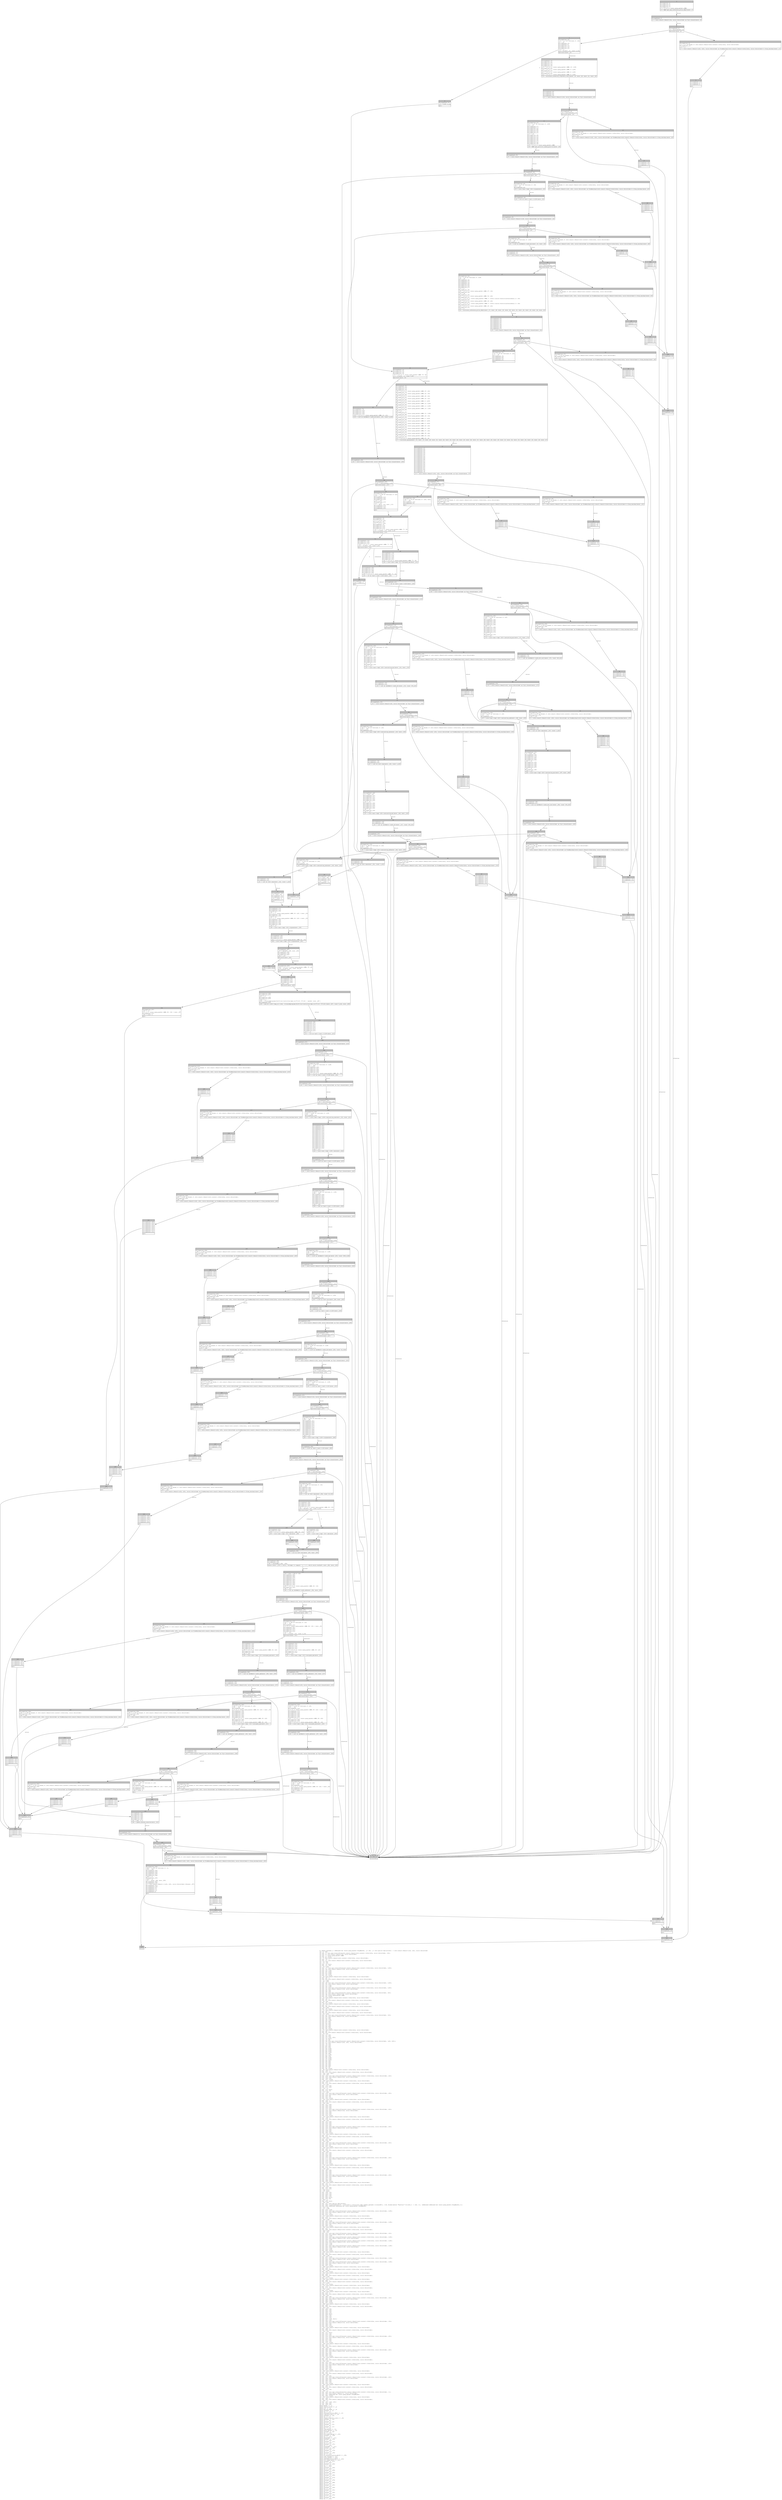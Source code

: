digraph Mir_0_86 {
    graph [fontname="Courier, monospace"];
    node [fontname="Courier, monospace"];
    edge [fontname="Courier, monospace"];
    label=<fn update_spreads(_1: &amp;ReErased mut state::perp_market::PerpMarket, _2: u64, _3: std::option::Option&lt;u64&gt;) -&gt; std::result::Result&lt;(u32, u32), error::ErrorCode&gt;<br align="left"/>let _4: i64;<br align="left"/>let mut _5: std::ops::ControlFlow&lt;std::result::Result&lt;std::convert::Infallible, error::ErrorCode&gt;, i64&gt;;<br align="left"/>let mut _6: std::result::Result&lt;i64, error::ErrorCode&gt;;<br align="left"/>let mut _7: state::perp_market::AMM;<br align="left"/>let mut _8: isize;<br align="left"/>let _9: std::result::Result&lt;std::convert::Infallible, error::ErrorCode&gt;;<br align="left"/>let mut _10: !;<br align="left"/>let mut _11: std::result::Result&lt;std::convert::Infallible, error::ErrorCode&gt;;<br align="left"/>let _12: i64;<br align="left"/>let _13: i32;<br align="left"/>let mut _14: bool;<br align="left"/>let mut _15: i64;<br align="left"/>let _16: i128;<br align="left"/>let mut _17: std::ops::ControlFlow&lt;std::result::Result&lt;std::convert::Infallible, error::ErrorCode&gt;, i128&gt;;<br align="left"/>let mut _18: std::result::Result&lt;i128, error::ErrorCode&gt;;<br align="left"/>let mut _19: i128;<br align="left"/>let mut _20: u128;<br align="left"/>let mut _21: u128;<br align="left"/>let mut _22: u128;<br align="left"/>let mut _23: isize;<br align="left"/>let _24: std::result::Result&lt;std::convert::Infallible, error::ErrorCode&gt;;<br align="left"/>let mut _25: !;<br align="left"/>let mut _26: std::result::Result&lt;std::convert::Infallible, error::ErrorCode&gt;;<br align="left"/>let _27: i128;<br align="left"/>let _28: i128;<br align="left"/>let mut _29: std::ops::ControlFlow&lt;std::result::Result&lt;std::convert::Infallible, error::ErrorCode&gt;, i128&gt;;<br align="left"/>let mut _30: std::result::Result&lt;i128, error::ErrorCode&gt;;<br align="left"/>let mut _31: i128;<br align="left"/>let mut _32: i128;<br align="left"/>let mut _33: std::ops::ControlFlow&lt;std::result::Result&lt;std::convert::Infallible, error::ErrorCode&gt;, i128&gt;;<br align="left"/>let mut _34: std::result::Result&lt;i128, error::ErrorCode&gt;;<br align="left"/>let mut _35: i64;<br align="left"/>let mut _36: i64;<br align="left"/>let mut _37: std::ops::ControlFlow&lt;std::result::Result&lt;std::convert::Infallible, error::ErrorCode&gt;, i64&gt;;<br align="left"/>let mut _38: std::result::Result&lt;i64, error::ErrorCode&gt;;<br align="left"/>let mut _39: state::perp_market::AMM;<br align="left"/>let mut _40: isize;<br align="left"/>let _41: std::result::Result&lt;std::convert::Infallible, error::ErrorCode&gt;;<br align="left"/>let mut _42: !;<br align="left"/>let mut _43: std::result::Result&lt;std::convert::Infallible, error::ErrorCode&gt;;<br align="left"/>let _44: i64;<br align="left"/>let mut _45: isize;<br align="left"/>let _46: std::result::Result&lt;std::convert::Infallible, error::ErrorCode&gt;;<br align="left"/>let mut _47: !;<br align="left"/>let mut _48: std::result::Result&lt;std::convert::Infallible, error::ErrorCode&gt;;<br align="left"/>let _49: i128;<br align="left"/>let mut _50: isize;<br align="left"/>let _51: std::result::Result&lt;std::convert::Infallible, error::ErrorCode&gt;;<br align="left"/>let mut _52: !;<br align="left"/>let mut _53: std::result::Result&lt;std::convert::Infallible, error::ErrorCode&gt;;<br align="left"/>let _54: i128;<br align="left"/>let mut _55: std::ops::ControlFlow&lt;std::result::Result&lt;std::convert::Infallible, error::ErrorCode&gt;, i32&gt;;<br align="left"/>let mut _56: std::result::Result&lt;i32, error::ErrorCode&gt;;<br align="left"/>let mut _57: u64;<br align="left"/>let mut _58: i64;<br align="left"/>let mut _59: i128;<br align="left"/>let mut _60: u64;<br align="left"/>let mut _61: i64;<br align="left"/>let mut _62: u64;<br align="left"/>let mut _63: i64;<br align="left"/>let mut _64: u64;<br align="left"/>let mut _65: i64;<br align="left"/>let mut _66: isize;<br align="left"/>let _67: std::result::Result&lt;std::convert::Infallible, error::ErrorCode&gt;;<br align="left"/>let mut _68: !;<br align="left"/>let mut _69: std::result::Result&lt;std::convert::Infallible, error::ErrorCode&gt;;<br align="left"/>let _70: i32;<br align="left"/>let mut _71: u32;<br align="left"/>let mut _72: u32;<br align="left"/>let mut _73: (u32, u32);<br align="left"/>let mut _74: bool;<br align="left"/>let mut _75: u8;<br align="left"/>let mut _76: std::ops::ControlFlow&lt;std::result::Result&lt;std::convert::Infallible, error::ErrorCode&gt;, (u32, u32)&gt;;<br align="left"/>let mut _77: std::result::Result&lt;(u32, u32), error::ErrorCode&gt;;<br align="left"/>let mut _78: u32;<br align="left"/>let mut _79: i64;<br align="left"/>let mut _80: u64;<br align="left"/>let mut _81: u32;<br align="left"/>let mut _82: u128;<br align="left"/>let mut _83: u128;<br align="left"/>let mut _84: u128;<br align="left"/>let mut _85: i128;<br align="left"/>let mut _86: u64;<br align="left"/>let mut _87: i128;<br align="left"/>let mut _88: i64;<br align="left"/>let mut _89: u128;<br align="left"/>let mut _90: u128;<br align="left"/>let mut _91: u128;<br align="left"/>let mut _92: u64;<br align="left"/>let mut _93: u64;<br align="left"/>let mut _94: u64;<br align="left"/>let mut _95: u64;<br align="left"/>let mut _96: u64;<br align="left"/>let mut _97: i8;<br align="left"/>let mut _98: isize;<br align="left"/>let _99: std::result::Result&lt;std::convert::Infallible, error::ErrorCode&gt;;<br align="left"/>let mut _100: !;<br align="left"/>let mut _101: std::result::Result&lt;std::convert::Infallible, error::ErrorCode&gt;;<br align="left"/>let _102: (u32, u32);<br align="left"/>let _103: u32;<br align="left"/>let mut _104: std::ops::ControlFlow&lt;std::result::Result&lt;std::convert::Infallible, error::ErrorCode&gt;, u32&gt;;<br align="left"/>let mut _105: std::result::Result&lt;u32, error::ErrorCode&gt;;<br align="left"/>let mut _106: u32;<br align="left"/>let mut _107: isize;<br align="left"/>let _108: std::result::Result&lt;std::convert::Infallible, error::ErrorCode&gt;;<br align="left"/>let mut _109: !;<br align="left"/>let mut _110: std::result::Result&lt;std::convert::Infallible, error::ErrorCode&gt;;<br align="left"/>let _111: u32;<br align="left"/>let mut _112: u32;<br align="left"/>let mut _113: u32;<br align="left"/>let _114: ();<br align="left"/>let mut _115: bool;<br align="left"/>let mut _116: i8;<br align="left"/>let _117: u32;<br align="left"/>let mut _118: std::ops::ControlFlow&lt;std::result::Result&lt;std::convert::Infallible, error::ErrorCode&gt;, u32&gt;;<br align="left"/>let mut _119: std::result::Result&lt;u32, error::ErrorCode&gt;;<br align="left"/>let mut _120: u8;<br align="left"/>let mut _121: i8;<br align="left"/>let mut _122: isize;<br align="left"/>let _123: std::result::Result&lt;std::convert::Infallible, error::ErrorCode&gt;;<br align="left"/>let mut _124: !;<br align="left"/>let mut _125: std::result::Result&lt;std::convert::Infallible, error::ErrorCode&gt;;<br align="left"/>let _126: u32;<br align="left"/>let mut _127: u32;<br align="left"/>let mut _128: u32;<br align="left"/>let mut _129: u32;<br align="left"/>let mut _130: u32;<br align="left"/>let mut _131: std::ops::ControlFlow&lt;std::result::Result&lt;std::convert::Infallible, error::ErrorCode&gt;, u32&gt;;<br align="left"/>let mut _132: std::result::Result&lt;u32, error::ErrorCode&gt;;<br align="left"/>let mut _133: u32;<br align="left"/>let mut _134: u32;<br align="left"/>let mut _135: u32;<br align="left"/>let mut _136: isize;<br align="left"/>let _137: std::result::Result&lt;std::convert::Infallible, error::ErrorCode&gt;;<br align="left"/>let mut _138: !;<br align="left"/>let mut _139: std::result::Result&lt;std::convert::Infallible, error::ErrorCode&gt;;<br align="left"/>let _140: u32;<br align="left"/>let mut _141: u32;<br align="left"/>let mut _142: u32;<br align="left"/>let mut _143: u32;<br align="left"/>let mut _144: u32;<br align="left"/>let mut _145: std::ops::ControlFlow&lt;std::result::Result&lt;std::convert::Infallible, error::ErrorCode&gt;, u32&gt;;<br align="left"/>let mut _146: std::result::Result&lt;u32, error::ErrorCode&gt;;<br align="left"/>let mut _147: u32;<br align="left"/>let mut _148: u32;<br align="left"/>let mut _149: u32;<br align="left"/>let mut _150: isize;<br align="left"/>let _151: std::result::Result&lt;std::convert::Infallible, error::ErrorCode&gt;;<br align="left"/>let mut _152: !;<br align="left"/>let mut _153: std::result::Result&lt;std::convert::Infallible, error::ErrorCode&gt;;<br align="left"/>let _154: u32;<br align="left"/>let mut _155: bool;<br align="left"/>let mut _156: i8;<br align="left"/>let _157: u32;<br align="left"/>let mut _158: std::ops::ControlFlow&lt;std::result::Result&lt;std::convert::Infallible, error::ErrorCode&gt;, u32&gt;;<br align="left"/>let mut _159: std::result::Result&lt;u32, error::ErrorCode&gt;;<br align="left"/>let mut _160: i8;<br align="left"/>let mut _161: isize;<br align="left"/>let _162: std::result::Result&lt;std::convert::Infallible, error::ErrorCode&gt;;<br align="left"/>let mut _163: !;<br align="left"/>let mut _164: std::result::Result&lt;std::convert::Infallible, error::ErrorCode&gt;;<br align="left"/>let _165: u32;<br align="left"/>let mut _166: u32;<br align="left"/>let mut _167: u32;<br align="left"/>let mut _168: u32;<br align="left"/>let mut _169: u32;<br align="left"/>let mut _170: std::ops::ControlFlow&lt;std::result::Result&lt;std::convert::Infallible, error::ErrorCode&gt;, u32&gt;;<br align="left"/>let mut _171: std::result::Result&lt;u32, error::ErrorCode&gt;;<br align="left"/>let mut _172: u32;<br align="left"/>let mut _173: u32;<br align="left"/>let mut _174: u32;<br align="left"/>let mut _175: isize;<br align="left"/>let _176: std::result::Result&lt;std::convert::Infallible, error::ErrorCode&gt;;<br align="left"/>let mut _177: !;<br align="left"/>let mut _178: std::result::Result&lt;std::convert::Infallible, error::ErrorCode&gt;;<br align="left"/>let _179: u32;<br align="left"/>let mut _180: u32;<br align="left"/>let mut _181: u32;<br align="left"/>let mut _182: u32;<br align="left"/>let mut _183: u32;<br align="left"/>let mut _184: std::ops::ControlFlow&lt;std::result::Result&lt;std::convert::Infallible, error::ErrorCode&gt;, u32&gt;;<br align="left"/>let mut _185: std::result::Result&lt;u32, error::ErrorCode&gt;;<br align="left"/>let mut _186: u32;<br align="left"/>let mut _187: u32;<br align="left"/>let mut _188: u32;<br align="left"/>let mut _189: isize;<br align="left"/>let _190: std::result::Result&lt;std::convert::Infallible, error::ErrorCode&gt;;<br align="left"/>let mut _191: !;<br align="left"/>let mut _192: std::result::Result&lt;std::convert::Infallible, error::ErrorCode&gt;;<br align="left"/>let _193: u32;<br align="left"/>let mut _194: u32;<br align="left"/>let mut _195: u32;<br align="left"/>let _196: bool;<br align="left"/>let _197: bool;<br align="left"/>let mut _198: i32;<br align="left"/>let mut _199: i32;<br align="left"/>let mut _200: i32;<br align="left"/>let mut _201: i32;<br align="left"/>let mut _202: bool;<br align="left"/>let mut _203: u8;<br align="left"/>let _204: ();<br align="left"/>let mut _205: bool;<br align="left"/>let _206: u64;<br align="left"/>let mut _207: std::option::Option&lt;u64&gt;;<br align="left"/>let mut _208: Closure(DefId(0:87 ~ drift[d311]::controller::amm::update_spreads::{closure#0}), [i32, Binder(extern &quot;RustCall&quot; fn((u64,)) -&gt; u64, []), (&amp;ReErased &amp;ReErased mut state::perp_market::PerpMarket,)]);<br align="left"/>let mut _209: &amp;ReErased &amp;ReErased mut state::perp_market::PerpMarket;<br align="left"/>let _210: i32;<br align="left"/>let _211: i128;<br align="left"/>let mut _212: i128;<br align="left"/>let mut _213: std::ops::ControlFlow&lt;std::result::Result&lt;std::convert::Infallible, error::ErrorCode&gt;, i128&gt;;<br align="left"/>let mut _214: std::result::Result&lt;i128, error::ErrorCode&gt;;<br align="left"/>let mut _215: i32;<br align="left"/>let mut _216: isize;<br align="left"/>let _217: std::result::Result&lt;std::convert::Infallible, error::ErrorCode&gt;;<br align="left"/>let mut _218: !;<br align="left"/>let mut _219: std::result::Result&lt;std::convert::Infallible, error::ErrorCode&gt;;<br align="left"/>let _220: i128;<br align="left"/>let mut _221: i128;<br align="left"/>let mut _222: std::ops::ControlFlow&lt;std::result::Result&lt;std::convert::Infallible, error::ErrorCode&gt;, i128&gt;;<br align="left"/>let mut _223: std::result::Result&lt;i128, error::ErrorCode&gt;;<br align="left"/>let mut _224: i32;<br align="left"/>let mut _225: isize;<br align="left"/>let _226: std::result::Result&lt;std::convert::Infallible, error::ErrorCode&gt;;<br align="left"/>let mut _227: !;<br align="left"/>let mut _228: std::result::Result&lt;std::convert::Infallible, error::ErrorCode&gt;;<br align="left"/>let _229: i128;<br align="left"/>let _230: i32;<br align="left"/>let mut _231: std::ops::ControlFlow&lt;std::result::Result&lt;std::convert::Infallible, error::ErrorCode&gt;, i32&gt;;<br align="left"/>let mut _232: std::result::Result&lt;i32, error::ErrorCode&gt;;<br align="left"/>let mut _233: i128;<br align="left"/>let mut _234: std::ops::ControlFlow&lt;std::result::Result&lt;std::convert::Infallible, error::ErrorCode&gt;, i128&gt;;<br align="left"/>let mut _235: std::result::Result&lt;i128, error::ErrorCode&gt;;<br align="left"/>let mut _236: i128;<br align="left"/>let mut _237: std::ops::ControlFlow&lt;std::result::Result&lt;std::convert::Infallible, error::ErrorCode&gt;, i128&gt;;<br align="left"/>let mut _238: std::result::Result&lt;i128, error::ErrorCode&gt;;<br align="left"/>let mut _239: i128;<br align="left"/>let mut _240: i128;<br align="left"/>let mut _241: std::ops::ControlFlow&lt;std::result::Result&lt;std::convert::Infallible, error::ErrorCode&gt;, i128&gt;;<br align="left"/>let mut _242: std::result::Result&lt;i128, error::ErrorCode&gt;;<br align="left"/>let mut _243: i128;<br align="left"/>let mut _244: i128;<br align="left"/>let mut _245: isize;<br align="left"/>let _246: std::result::Result&lt;std::convert::Infallible, error::ErrorCode&gt;;<br align="left"/>let mut _247: !;<br align="left"/>let mut _248: std::result::Result&lt;std::convert::Infallible, error::ErrorCode&gt;;<br align="left"/>let _249: i128;<br align="left"/>let mut _250: i128;<br align="left"/>let mut _251: std::ops::ControlFlow&lt;std::result::Result&lt;std::convert::Infallible, error::ErrorCode&gt;, i128&gt;;<br align="left"/>let mut _252: std::result::Result&lt;i128, error::ErrorCode&gt;;<br align="left"/>let mut _253: i128;<br align="left"/>let mut _254: std::ops::ControlFlow&lt;std::result::Result&lt;std::convert::Infallible, error::ErrorCode&gt;, i128&gt;;<br align="left"/>let mut _255: std::result::Result&lt;i128, error::ErrorCode&gt;;<br align="left"/>let mut _256: u64;<br align="left"/>let mut _257: isize;<br align="left"/>let _258: std::result::Result&lt;std::convert::Infallible, error::ErrorCode&gt;;<br align="left"/>let mut _259: !;<br align="left"/>let mut _260: std::result::Result&lt;std::convert::Infallible, error::ErrorCode&gt;;<br align="left"/>let _261: i128;<br align="left"/>let mut _262: isize;<br align="left"/>let _263: std::result::Result&lt;std::convert::Infallible, error::ErrorCode&gt;;<br align="left"/>let mut _264: !;<br align="left"/>let mut _265: std::result::Result&lt;std::convert::Infallible, error::ErrorCode&gt;;<br align="left"/>let _266: i128;<br align="left"/>let mut _267: isize;<br align="left"/>let _268: std::result::Result&lt;std::convert::Infallible, error::ErrorCode&gt;;<br align="left"/>let mut _269: !;<br align="left"/>let mut _270: std::result::Result&lt;std::convert::Infallible, error::ErrorCode&gt;;<br align="left"/>let _271: i128;<br align="left"/>let mut _272: isize;<br align="left"/>let _273: std::result::Result&lt;std::convert::Infallible, error::ErrorCode&gt;;<br align="left"/>let mut _274: !;<br align="left"/>let mut _275: std::result::Result&lt;std::convert::Infallible, error::ErrorCode&gt;;<br align="left"/>let _276: i128;<br align="left"/>let mut _277: isize;<br align="left"/>let _278: std::result::Result&lt;std::convert::Infallible, error::ErrorCode&gt;;<br align="left"/>let mut _279: !;<br align="left"/>let mut _280: std::result::Result&lt;std::convert::Infallible, error::ErrorCode&gt;;<br align="left"/>let _281: i32;<br align="left"/>let mut _282: i32;<br align="left"/>let mut _283: std::ops::ControlFlow&lt;std::result::Result&lt;std::convert::Infallible, error::ErrorCode&gt;, i32&gt;;<br align="left"/>let mut _284: std::result::Result&lt;i32, error::ErrorCode&gt;;<br align="left"/>let mut _285: i128;<br align="left"/>let mut _286: i128;<br align="left"/>let mut _287: isize;<br align="left"/>let _288: std::result::Result&lt;std::convert::Infallible, error::ErrorCode&gt;;<br align="left"/>let mut _289: !;<br align="left"/>let mut _290: std::result::Result&lt;std::convert::Infallible, error::ErrorCode&gt;;<br align="left"/>let _291: i32;<br align="left"/>let mut _292: i32;<br align="left"/>let mut _293: i32;<br align="left"/>let mut _294: i32;<br align="left"/>let mut _295: i32;<br align="left"/>let mut _296: bool;<br align="left"/>let mut _297: i32;<br align="left"/>let mut _298: i32;<br align="left"/>let mut _299: i32;<br align="left"/>let mut _300: (i32, bool);<br align="left"/>let mut _301: i32;<br align="left"/>let mut _302: std::ops::ControlFlow&lt;std::result::Result&lt;std::convert::Infallible, error::ErrorCode&gt;, i32&gt;;<br align="left"/>let mut _303: std::result::Result&lt;i32, error::ErrorCode&gt;;<br align="left"/>let mut _304: i32;<br align="left"/>let mut _305: i32;<br align="left"/>let mut _306: isize;<br align="left"/>let _307: std::result::Result&lt;std::convert::Infallible, error::ErrorCode&gt;;<br align="left"/>let mut _308: !;<br align="left"/>let mut _309: std::result::Result&lt;std::convert::Infallible, error::ErrorCode&gt;;<br align="left"/>let _310: i32;<br align="left"/>let mut _311: bool;<br align="left"/>let mut _312: i32;<br align="left"/>let mut _313: u32;<br align="left"/>let mut _314: std::ops::ControlFlow&lt;std::result::Result&lt;std::convert::Infallible, error::ErrorCode&gt;, u32&gt;;<br align="left"/>let mut _315: std::result::Result&lt;u32, error::ErrorCode&gt;;<br align="left"/>let mut _316: u32;<br align="left"/>let mut _317: u32;<br align="left"/>let mut _318: i32;<br align="left"/>let mut _319: isize;<br align="left"/>let _320: std::result::Result&lt;std::convert::Infallible, error::ErrorCode&gt;;<br align="left"/>let mut _321: !;<br align="left"/>let mut _322: std::result::Result&lt;std::convert::Infallible, error::ErrorCode&gt;;<br align="left"/>let _323: u32;<br align="left"/>let mut _324: u32;<br align="left"/>let mut _325: std::ops::ControlFlow&lt;std::result::Result&lt;std::convert::Infallible, error::ErrorCode&gt;, u32&gt;;<br align="left"/>let mut _326: std::result::Result&lt;u32, error::ErrorCode&gt;;<br align="left"/>let mut _327: u32;<br align="left"/>let mut _328: u32;<br align="left"/>let mut _329: i32;<br align="left"/>let mut _330: isize;<br align="left"/>let _331: std::result::Result&lt;std::convert::Infallible, error::ErrorCode&gt;;<br align="left"/>let mut _332: !;<br align="left"/>let mut _333: std::result::Result&lt;std::convert::Infallible, error::ErrorCode&gt;;<br align="left"/>let _334: u32;<br align="left"/>let mut _335: u32;<br align="left"/>let mut _336: std::ops::ControlFlow&lt;std::result::Result&lt;std::convert::Infallible, error::ErrorCode&gt;, u32&gt;;<br align="left"/>let mut _337: std::result::Result&lt;u32, error::ErrorCode&gt;;<br align="left"/>let mut _338: u32;<br align="left"/>let mut _339: u32;<br align="left"/>let mut _340: i32;<br align="left"/>let mut _341: isize;<br align="left"/>let _342: std::result::Result&lt;std::convert::Infallible, error::ErrorCode&gt;;<br align="left"/>let mut _343: !;<br align="left"/>let mut _344: std::result::Result&lt;std::convert::Infallible, error::ErrorCode&gt;;<br align="left"/>let _345: u32;<br align="left"/>let mut _346: u32;<br align="left"/>let mut _347: std::ops::ControlFlow&lt;std::result::Result&lt;std::convert::Infallible, error::ErrorCode&gt;, u32&gt;;<br align="left"/>let mut _348: std::result::Result&lt;u32, error::ErrorCode&gt;;<br align="left"/>let mut _349: u32;<br align="left"/>let mut _350: u32;<br align="left"/>let mut _351: i32;<br align="left"/>let mut _352: isize;<br align="left"/>let _353: std::result::Result&lt;std::convert::Infallible, error::ErrorCode&gt;;<br align="left"/>let mut _354: !;<br align="left"/>let mut _355: std::result::Result&lt;std::convert::Infallible, error::ErrorCode&gt;;<br align="left"/>let _356: u32;<br align="left"/>let mut _357: i32;<br align="left"/>let _358: ();<br align="left"/>let mut _359: std::ops::ControlFlow&lt;std::result::Result&lt;std::convert::Infallible, error::ErrorCode&gt;, ()&gt;;<br align="left"/>let mut _360: std::result::Result&lt;(), error::ErrorCode&gt;;<br align="left"/>let mut _361: &amp;ReErased mut state::perp_market::PerpMarket;<br align="left"/>let mut _362: isize;<br align="left"/>let _363: std::result::Result&lt;std::convert::Infallible, error::ErrorCode&gt;;<br align="left"/>let mut _364: !;<br align="left"/>let mut _365: std::result::Result&lt;std::convert::Infallible, error::ErrorCode&gt;;<br align="left"/>let _366: ();<br align="left"/>let mut _367: (u32, u32);<br align="left"/>let mut _368: u32;<br align="left"/>let mut _369: u32;<br align="left"/>debug market =&gt; _1;<br align="left"/>debug reserve_price =&gt; _2;<br align="left"/>debug slot =&gt; _3;<br align="left"/>debug max_ref_offset =&gt; _4;<br align="left"/>debug residual =&gt; _9;<br align="left"/>debug val =&gt; _12;<br align="left"/>debug reference_price_offset =&gt; _13;<br align="left"/>debug liquidity_ratio =&gt; _16;<br align="left"/>debug residual =&gt; _24;<br align="left"/>debug val =&gt; _27;<br align="left"/>debug signed_liquidity_ratio =&gt; _28;<br align="left"/>debug residual =&gt; _41;<br align="left"/>debug val =&gt; _44;<br align="left"/>debug residual =&gt; _46;<br align="left"/>debug val =&gt; _49;<br align="left"/>debug residual =&gt; _51;<br align="left"/>debug val =&gt; _54;<br align="left"/>debug residual =&gt; _67;<br align="left"/>debug val =&gt; _70;<br align="left"/>debug long_spread =&gt; _71;<br align="left"/>debug short_spread =&gt; _72;<br align="left"/>debug residual =&gt; _99;<br align="left"/>debug val =&gt; _102;<br align="left"/>debug half_base_spread =&gt; _103;<br align="left"/>debug residual =&gt; _108;<br align="left"/>debug val =&gt; _111;<br align="left"/>debug adjustment =&gt; _117;<br align="left"/>debug residual =&gt; _123;<br align="left"/>debug val =&gt; _126;<br align="left"/>debug residual =&gt; _137;<br align="left"/>debug val =&gt; _140;<br align="left"/>debug residual =&gt; _151;<br align="left"/>debug val =&gt; _154;<br align="left"/>debug adjustment =&gt; _157;<br align="left"/>debug residual =&gt; _162;<br align="left"/>debug val =&gt; _165;<br align="left"/>debug residual =&gt; _176;<br align="left"/>debug val =&gt; _179;<br align="left"/>debug residual =&gt; _190;<br align="left"/>debug val =&gt; _193;<br align="left"/>debug do_reference_price_smooth =&gt; _196;<br align="left"/>debug sign_changed =&gt; _197;<br align="left"/>debug slots_passed =&gt; _206;<br align="left"/>debug reference_price_delta =&gt; _210;<br align="left"/>debug full_offset_delta =&gt; _211;<br align="left"/>debug residual =&gt; _217;<br align="left"/>debug val =&gt; _220;<br align="left"/>debug residual =&gt; _226;<br align="left"/>debug val =&gt; _229;<br align="left"/>debug raw =&gt; _230;<br align="left"/>debug residual =&gt; _246;<br align="left"/>debug val =&gt; _249;<br align="left"/>debug residual =&gt; _258;<br align="left"/>debug val =&gt; _261;<br align="left"/>debug residual =&gt; _263;<br align="left"/>debug val =&gt; _266;<br align="left"/>debug residual =&gt; _268;<br align="left"/>debug val =&gt; _271;<br align="left"/>debug residual =&gt; _273;<br align="left"/>debug val =&gt; _276;<br align="left"/>debug residual =&gt; _278;<br align="left"/>debug val =&gt; _281;<br align="left"/>debug residual =&gt; _288;<br align="left"/>debug val =&gt; _291;<br align="left"/>debug residual =&gt; _307;<br align="left"/>debug val =&gt; _310;<br align="left"/>debug residual =&gt; _320;<br align="left"/>debug val =&gt; _323;<br align="left"/>debug residual =&gt; _331;<br align="left"/>debug val =&gt; _334;<br align="left"/>debug residual =&gt; _342;<br align="left"/>debug val =&gt; _345;<br align="left"/>debug residual =&gt; _353;<br align="left"/>debug val =&gt; _356;<br align="left"/>debug residual =&gt; _363;<br align="left"/>debug val =&gt; _366;<br align="left"/>>;
    bb0__0_86 [shape="none", label=<<table border="0" cellborder="1" cellspacing="0"><tr><td bgcolor="gray" align="center" colspan="1">0</td></tr><tr><td align="left" balign="left">StorageLive(_4)<br/>StorageLive(_5)<br/>StorageLive(_6)<br/>StorageLive(_7)<br/>_7 = ((*_1).1: state::perp_market::AMM)<br/></td></tr><tr><td align="left">_6 = AMM::get_max_reference_price_offset(move _7)</td></tr></table>>];
    bb1__0_86 [shape="none", label=<<table border="0" cellborder="1" cellspacing="0"><tr><td bgcolor="gray" align="center" colspan="1">1</td></tr><tr><td align="left" balign="left">StorageDead(_7)<br/></td></tr><tr><td align="left">_5 = &lt;std::result::Result&lt;i64, error::ErrorCode&gt; as Try&gt;::branch(move _6)</td></tr></table>>];
    bb2__0_86 [shape="none", label=<<table border="0" cellborder="1" cellspacing="0"><tr><td bgcolor="gray" align="center" colspan="1">2</td></tr><tr><td align="left" balign="left">StorageDead(_6)<br/>_8 = discriminant(_5)<br/></td></tr><tr><td align="left">switchInt(move _8)</td></tr></table>>];
    bb3__0_86 [shape="none", label=<<table border="0" cellborder="1" cellspacing="0"><tr><td bgcolor="gray" align="center" colspan="1">3</td></tr><tr><td align="left" balign="left">StorageLive(_12)<br/>_12 = ((_5 as Continue).0: i64)<br/>_4 = _12<br/>StorageDead(_12)<br/>StorageDead(_5)<br/>StorageLive(_13)<br/>StorageLive(_14)<br/>StorageLive(_15)<br/>_15 = _4<br/>_14 = Gt(move _15, const 0_i64)<br/></td></tr><tr><td align="left">switchInt(move _14)</td></tr></table>>];
    bb4__0_86 [shape="none", label=<<table border="0" cellborder="1" cellspacing="0"><tr><td bgcolor="gray" align="center" colspan="1">4</td></tr><tr><td align="left">unreachable</td></tr></table>>];
    bb5__0_86 [shape="none", label=<<table border="0" cellborder="1" cellspacing="0"><tr><td bgcolor="gray" align="center" colspan="1">5</td></tr><tr><td align="left" balign="left">StorageLive(_9)<br/>_9 = ((_5 as Break).0: std::result::Result&lt;std::convert::Infallible, error::ErrorCode&gt;)<br/>StorageLive(_11)<br/>_11 = _9<br/></td></tr><tr><td align="left">_0 = &lt;std::result::Result&lt;(u32, u32), error::ErrorCode&gt; as FromResidual&lt;std::result::Result&lt;Infallible, error::ErrorCode&gt;&gt;&gt;::from_residual(move _11)</td></tr></table>>];
    bb6__0_86 [shape="none", label=<<table border="0" cellborder="1" cellspacing="0"><tr><td bgcolor="gray" align="center" colspan="1">6</td></tr><tr><td align="left" balign="left">StorageDead(_11)<br/>StorageDead(_9)<br/>StorageDead(_5)<br/></td></tr><tr><td align="left">goto</td></tr></table>>];
    bb7__0_86 [shape="none", label=<<table border="0" cellborder="1" cellspacing="0"><tr><td bgcolor="gray" align="center" colspan="1">7</td></tr><tr><td align="left" balign="left">StorageDead(_15)<br/>StorageLive(_16)<br/>StorageLive(_17)<br/>StorageLive(_18)<br/>StorageLive(_19)<br/>_19 = (((*_1).1: state::perp_market::AMM).15: i128)<br/>StorageLive(_20)<br/>_20 = (((*_1).1: state::perp_market::AMM).5: u128)<br/>StorageLive(_21)<br/>_21 = (((*_1).1: state::perp_market::AMM).8: u128)<br/>StorageLive(_22)<br/>_22 = (((*_1).1: state::perp_market::AMM).9: u128)<br/></td></tr><tr><td align="left">_18 = calculate_inventory_liquidity_ratio(move _19, move _20, move _21, move _22)</td></tr></table>>];
    bb8__0_86 [shape="none", label=<<table border="0" cellborder="1" cellspacing="0"><tr><td bgcolor="gray" align="center" colspan="1">8</td></tr><tr><td align="left" balign="left">StorageDead(_15)<br/>_13 = const 0_i32<br/></td></tr><tr><td align="left">goto</td></tr></table>>];
    bb9__0_86 [shape="none", label=<<table border="0" cellborder="1" cellspacing="0"><tr><td bgcolor="gray" align="center" colspan="1">9</td></tr><tr><td align="left" balign="left">StorageDead(_22)<br/>StorageDead(_21)<br/>StorageDead(_20)<br/>StorageDead(_19)<br/></td></tr><tr><td align="left">_17 = &lt;std::result::Result&lt;i128, error::ErrorCode&gt; as Try&gt;::branch(move _18)</td></tr></table>>];
    bb10__0_86 [shape="none", label=<<table border="0" cellborder="1" cellspacing="0"><tr><td bgcolor="gray" align="center" colspan="1">10</td></tr><tr><td align="left" balign="left">StorageDead(_18)<br/>_23 = discriminant(_17)<br/></td></tr><tr><td align="left">switchInt(move _23)</td></tr></table>>];
    bb11__0_86 [shape="none", label=<<table border="0" cellborder="1" cellspacing="0"><tr><td bgcolor="gray" align="center" colspan="1">11</td></tr><tr><td align="left" balign="left">StorageLive(_27)<br/>_27 = ((_17 as Continue).0: i128)<br/>_16 = _27<br/>StorageDead(_27)<br/>StorageDead(_17)<br/>StorageLive(_28)<br/>StorageLive(_29)<br/>StorageLive(_30)<br/>StorageLive(_31)<br/>_31 = _16<br/>StorageLive(_32)<br/>StorageLive(_33)<br/>StorageLive(_34)<br/>StorageLive(_35)<br/>StorageLive(_36)<br/>StorageLive(_37)<br/>StorageLive(_38)<br/>StorageLive(_39)<br/>_39 = ((*_1).1: state::perp_market::AMM)<br/></td></tr><tr><td align="left">_38 = AMM::get_protocol_owned_position(move _39)</td></tr></table>>];
    bb12__0_86 [shape="none", label=<<table border="0" cellborder="1" cellspacing="0"><tr><td bgcolor="gray" align="center" colspan="1">12</td></tr><tr><td align="left" balign="left">StorageLive(_24)<br/>_24 = ((_17 as Break).0: std::result::Result&lt;std::convert::Infallible, error::ErrorCode&gt;)<br/>StorageLive(_26)<br/>_26 = _24<br/></td></tr><tr><td align="left">_0 = &lt;std::result::Result&lt;(u32, u32), error::ErrorCode&gt; as FromResidual&lt;std::result::Result&lt;Infallible, error::ErrorCode&gt;&gt;&gt;::from_residual(move _26)</td></tr></table>>];
    bb13__0_86 [shape="none", label=<<table border="0" cellborder="1" cellspacing="0"><tr><td bgcolor="gray" align="center" colspan="1">13</td></tr><tr><td align="left" balign="left">StorageDead(_26)<br/>StorageDead(_24)<br/>StorageDead(_17)<br/></td></tr><tr><td align="left">goto</td></tr></table>>];
    bb14__0_86 [shape="none", label=<<table border="0" cellborder="1" cellspacing="0"><tr><td bgcolor="gray" align="center" colspan="1">14</td></tr><tr><td align="left" balign="left">StorageDead(_39)<br/></td></tr><tr><td align="left">_37 = &lt;std::result::Result&lt;i64, error::ErrorCode&gt; as Try&gt;::branch(move _38)</td></tr></table>>];
    bb15__0_86 [shape="none", label=<<table border="0" cellborder="1" cellspacing="0"><tr><td bgcolor="gray" align="center" colspan="1">15</td></tr><tr><td align="left" balign="left">StorageDead(_38)<br/>_40 = discriminant(_37)<br/></td></tr><tr><td align="left">switchInt(move _40)</td></tr></table>>];
    bb16__0_86 [shape="none", label=<<table border="0" cellborder="1" cellspacing="0"><tr><td bgcolor="gray" align="center" colspan="1">16</td></tr><tr><td align="left" balign="left">StorageLive(_44)<br/>_44 = ((_37 as Continue).0: i64)<br/>_36 = _44<br/>StorageDead(_44)<br/></td></tr><tr><td align="left">_35 = core::num::&lt;impl i64&gt;::signum(move _36)</td></tr></table>>];
    bb17__0_86 [shape="none", label=<<table border="0" cellborder="1" cellspacing="0"><tr><td bgcolor="gray" align="center" colspan="1">17</td></tr><tr><td align="left" balign="left">StorageLive(_41)<br/>_41 = ((_37 as Break).0: std::result::Result&lt;std::convert::Infallible, error::ErrorCode&gt;)<br/>StorageLive(_43)<br/>_43 = _41<br/></td></tr><tr><td align="left">_0 = &lt;std::result::Result&lt;(u32, u32), error::ErrorCode&gt; as FromResidual&lt;std::result::Result&lt;Infallible, error::ErrorCode&gt;&gt;&gt;::from_residual(move _43)</td></tr></table>>];
    bb18__0_86 [shape="none", label=<<table border="0" cellborder="1" cellspacing="0"><tr><td bgcolor="gray" align="center" colspan="1">18</td></tr><tr><td align="left" balign="left">StorageDead(_43)<br/>StorageDead(_41)<br/>StorageDead(_36)<br/>StorageDead(_35)<br/>StorageDead(_34)<br/></td></tr><tr><td align="left">goto</td></tr></table>>];
    bb19__0_86 [shape="none", label=<<table border="0" cellborder="1" cellspacing="0"><tr><td bgcolor="gray" align="center" colspan="1">19</td></tr><tr><td align="left" balign="left">StorageDead(_36)<br/></td></tr><tr><td align="left">_34 = &lt;i64 as Cast&gt;::cast::&lt;i128&gt;(move _35)</td></tr></table>>];
    bb20__0_86 [shape="none", label=<<table border="0" cellborder="1" cellspacing="0"><tr><td bgcolor="gray" align="center" colspan="1">20</td></tr><tr><td align="left" balign="left">StorageDead(_35)<br/></td></tr><tr><td align="left">_33 = &lt;std::result::Result&lt;i128, error::ErrorCode&gt; as Try&gt;::branch(move _34)</td></tr></table>>];
    bb21__0_86 [shape="none", label=<<table border="0" cellborder="1" cellspacing="0"><tr><td bgcolor="gray" align="center" colspan="1">21</td></tr><tr><td align="left" balign="left">StorageDead(_34)<br/>_45 = discriminant(_33)<br/></td></tr><tr><td align="left">switchInt(move _45)</td></tr></table>>];
    bb22__0_86 [shape="none", label=<<table border="0" cellborder="1" cellspacing="0"><tr><td bgcolor="gray" align="center" colspan="1">22</td></tr><tr><td align="left" balign="left">StorageLive(_49)<br/>_49 = ((_33 as Continue).0: i128)<br/>_32 = _49<br/>StorageDead(_49)<br/></td></tr><tr><td align="left">_30 = &lt;i128 as SafeMath&gt;::safe_mul(move _31, move _32)</td></tr></table>>];
    bb23__0_86 [shape="none", label=<<table border="0" cellborder="1" cellspacing="0"><tr><td bgcolor="gray" align="center" colspan="1">23</td></tr><tr><td align="left" balign="left">StorageLive(_46)<br/>_46 = ((_33 as Break).0: std::result::Result&lt;std::convert::Infallible, error::ErrorCode&gt;)<br/>StorageLive(_48)<br/>_48 = _46<br/></td></tr><tr><td align="left">_0 = &lt;std::result::Result&lt;(u32, u32), error::ErrorCode&gt; as FromResidual&lt;std::result::Result&lt;Infallible, error::ErrorCode&gt;&gt;&gt;::from_residual(move _48)</td></tr></table>>];
    bb24__0_86 [shape="none", label=<<table border="0" cellborder="1" cellspacing="0"><tr><td bgcolor="gray" align="center" colspan="1">24</td></tr><tr><td align="left" balign="left">StorageDead(_48)<br/>StorageDead(_46)<br/></td></tr><tr><td align="left">goto</td></tr></table>>];
    bb25__0_86 [shape="none", label=<<table border="0" cellborder="1" cellspacing="0"><tr><td bgcolor="gray" align="center" colspan="1">25</td></tr><tr><td align="left" balign="left">StorageDead(_32)<br/>StorageDead(_31)<br/></td></tr><tr><td align="left">_29 = &lt;std::result::Result&lt;i128, error::ErrorCode&gt; as Try&gt;::branch(move _30)</td></tr></table>>];
    bb26__0_86 [shape="none", label=<<table border="0" cellborder="1" cellspacing="0"><tr><td bgcolor="gray" align="center" colspan="1">26</td></tr><tr><td align="left" balign="left">StorageDead(_30)<br/>_50 = discriminant(_29)<br/></td></tr><tr><td align="left">switchInt(move _50)</td></tr></table>>];
    bb27__0_86 [shape="none", label=<<table border="0" cellborder="1" cellspacing="0"><tr><td bgcolor="gray" align="center" colspan="1">27</td></tr><tr><td align="left" balign="left">StorageLive(_54)<br/>_54 = ((_29 as Continue).0: i128)<br/>_28 = _54<br/>StorageDead(_54)<br/>StorageDead(_37)<br/>StorageDead(_33)<br/>StorageDead(_29)<br/>StorageLive(_55)<br/>StorageLive(_56)<br/>StorageLive(_57)<br/>_57 = _2<br/>StorageLive(_58)<br/>_58 = (((*_1).1: state::perp_market::AMM).27: i64)<br/>StorageLive(_59)<br/>_59 = _28<br/>StorageLive(_60)<br/>_60 = (((*_1).1: state::perp_market::AMM).54: u64)<br/>StorageLive(_61)<br/>_61 = ((((*_1).1: state::perp_market::AMM).1: state::oracle::HistoricalOracleData).4: i64)<br/>StorageLive(_62)<br/>_62 = (((*_1).1: state::perp_market::AMM).46: u64)<br/>StorageLive(_63)<br/>_63 = ((((*_1).1: state::perp_market::AMM).1: state::oracle::HistoricalOracleData).3: i64)<br/>StorageLive(_64)<br/>_64 = (((*_1).1: state::perp_market::AMM).45: u64)<br/>StorageLive(_65)<br/>_65 = _4<br/></td></tr><tr><td align="left">_56 = calculate_reference_price_offset(move _57, move _58, move _59, move _60, move _61, move _62, move _63, move _64, move _65)</td></tr></table>>];
    bb28__0_86 [shape="none", label=<<table border="0" cellborder="1" cellspacing="0"><tr><td bgcolor="gray" align="center" colspan="1">28</td></tr><tr><td align="left" balign="left">StorageLive(_51)<br/>_51 = ((_29 as Break).0: std::result::Result&lt;std::convert::Infallible, error::ErrorCode&gt;)<br/>StorageLive(_53)<br/>_53 = _51<br/></td></tr><tr><td align="left">_0 = &lt;std::result::Result&lt;(u32, u32), error::ErrorCode&gt; as FromResidual&lt;std::result::Result&lt;Infallible, error::ErrorCode&gt;&gt;&gt;::from_residual(move _53)</td></tr></table>>];
    bb29__0_86 [shape="none", label=<<table border="0" cellborder="1" cellspacing="0"><tr><td bgcolor="gray" align="center" colspan="1">29</td></tr><tr><td align="left" balign="left">StorageDead(_53)<br/>StorageDead(_51)<br/></td></tr><tr><td align="left">goto</td></tr></table>>];
    bb30__0_86 [shape="none", label=<<table border="0" cellborder="1" cellspacing="0"><tr><td bgcolor="gray" align="center" colspan="1">30</td></tr><tr><td align="left" balign="left">StorageDead(_65)<br/>StorageDead(_64)<br/>StorageDead(_63)<br/>StorageDead(_62)<br/>StorageDead(_61)<br/>StorageDead(_60)<br/>StorageDead(_59)<br/>StorageDead(_58)<br/>StorageDead(_57)<br/></td></tr><tr><td align="left">_55 = &lt;std::result::Result&lt;i32, error::ErrorCode&gt; as Try&gt;::branch(move _56)</td></tr></table>>];
    bb31__0_86 [shape="none", label=<<table border="0" cellborder="1" cellspacing="0"><tr><td bgcolor="gray" align="center" colspan="1">31</td></tr><tr><td align="left" balign="left">StorageDead(_56)<br/>_66 = discriminant(_55)<br/></td></tr><tr><td align="left">switchInt(move _66)</td></tr></table>>];
    bb32__0_86 [shape="none", label=<<table border="0" cellborder="1" cellspacing="0"><tr><td bgcolor="gray" align="center" colspan="1">32</td></tr><tr><td align="left" balign="left">StorageLive(_70)<br/>_70 = ((_55 as Continue).0: i32)<br/>_13 = _70<br/>StorageDead(_70)<br/>StorageDead(_28)<br/>StorageDead(_16)<br/>StorageDead(_55)<br/></td></tr><tr><td align="left">goto</td></tr></table>>];
    bb33__0_86 [shape="none", label=<<table border="0" cellborder="1" cellspacing="0"><tr><td bgcolor="gray" align="center" colspan="1">33</td></tr><tr><td align="left" balign="left">StorageLive(_67)<br/>_67 = ((_55 as Break).0: std::result::Result&lt;std::convert::Infallible, error::ErrorCode&gt;)<br/>StorageLive(_69)<br/>_69 = _67<br/></td></tr><tr><td align="left">_0 = &lt;std::result::Result&lt;(u32, u32), error::ErrorCode&gt; as FromResidual&lt;std::result::Result&lt;Infallible, error::ErrorCode&gt;&gt;&gt;::from_residual(move _69)</td></tr></table>>];
    bb34__0_86 [shape="none", label=<<table border="0" cellborder="1" cellspacing="0"><tr><td bgcolor="gray" align="center" colspan="1">34</td></tr><tr><td align="left" balign="left">StorageDead(_69)<br/>StorageDead(_67)<br/>StorageDead(_28)<br/>StorageDead(_16)<br/>StorageDead(_55)<br/></td></tr><tr><td align="left">goto</td></tr></table>>];
    bb35__0_86 [shape="none", label=<<table border="0" cellborder="1" cellspacing="0"><tr><td bgcolor="gray" align="center" colspan="1">35</td></tr><tr><td align="left" balign="left">StorageDead(_14)<br/>StorageLive(_73)<br/>StorageLive(_74)<br/>StorageLive(_75)<br/>_75 = (((*_1).1: state::perp_market::AMM).70: u8)<br/>_74 = Gt(move _75, const 0_u8)<br/></td></tr><tr><td align="left">switchInt(move _74)</td></tr></table>>];
    bb36__0_86 [shape="none", label=<<table border="0" cellborder="1" cellspacing="0"><tr><td bgcolor="gray" align="center" colspan="1">36</td></tr><tr><td align="left" balign="left">StorageDead(_75)<br/>StorageLive(_76)<br/>StorageLive(_77)<br/>StorageLive(_78)<br/>_78 = (((*_1).1: state::perp_market::AMM).63: u32)<br/>StorageLive(_79)<br/>_79 = (((*_1).1: state::perp_market::AMM).42: i64)<br/>StorageLive(_80)<br/>_80 = (((*_1).1: state::perp_market::AMM).48: u64)<br/>StorageLive(_81)<br/>_81 = (((*_1).1: state::perp_market::AMM).64: u32)<br/>StorageLive(_82)<br/>_82 = (((*_1).1: state::perp_market::AMM).6: u128)<br/>StorageLive(_83)<br/>_83 = (((*_1).1: state::perp_market::AMM).12: u128)<br/>StorageLive(_84)<br/>_84 = (((*_1).1: state::perp_market::AMM).11: u128)<br/>StorageLive(_85)<br/>_85 = (((*_1).1: state::perp_market::AMM).15: i128)<br/>StorageLive(_86)<br/>_86 = _2<br/>StorageLive(_87)<br/>_87 = (((*_1).1: state::perp_market::AMM).31: i128)<br/>StorageLive(_88)<br/>_88 = (((*_1).1: state::perp_market::AMM).49: i64)<br/>StorageLive(_89)<br/>_89 = (((*_1).1: state::perp_market::AMM).5: u128)<br/>StorageLive(_90)<br/>_90 = (((*_1).1: state::perp_market::AMM).8: u128)<br/>StorageLive(_91)<br/>_91 = (((*_1).1: state::perp_market::AMM).9: u128)<br/>StorageLive(_92)<br/>_92 = (((*_1).1: state::perp_market::AMM).60: u64)<br/>StorageLive(_93)<br/>_93 = (((*_1).1: state::perp_market::AMM).61: u64)<br/>StorageLive(_94)<br/>_94 = (((*_1).1: state::perp_market::AMM).57: u64)<br/>StorageLive(_95)<br/>_95 = (((*_1).1: state::perp_market::AMM).58: u64)<br/>StorageLive(_96)<br/>_96 = (((*_1).1: state::perp_market::AMM).56: u64)<br/>StorageLive(_97)<br/>_97 = (((*_1).1: state::perp_market::AMM).83: i8)<br/></td></tr><tr><td align="left">_77 = calculate_spread(move _78, move _79, move _80, move _81, move _82, move _83, move _84, move _85, move _86, move _87, move _88, move _89, move _90, move _91, move _92, move _93, move _94, move _95, move _96, move _97)</td></tr></table>>];
    bb37__0_86 [shape="none", label=<<table border="0" cellborder="1" cellspacing="0"><tr><td bgcolor="gray" align="center" colspan="1">37</td></tr><tr><td align="left" balign="left">StorageDead(_97)<br/>StorageDead(_96)<br/>StorageDead(_95)<br/>StorageDead(_94)<br/>StorageDead(_93)<br/>StorageDead(_92)<br/>StorageDead(_91)<br/>StorageDead(_90)<br/>StorageDead(_89)<br/>StorageDead(_88)<br/>StorageDead(_87)<br/>StorageDead(_86)<br/>StorageDead(_85)<br/>StorageDead(_84)<br/>StorageDead(_83)<br/>StorageDead(_82)<br/>StorageDead(_81)<br/>StorageDead(_80)<br/>StorageDead(_79)<br/>StorageDead(_78)<br/></td></tr><tr><td align="left">_76 = &lt;std::result::Result&lt;(u32, u32), error::ErrorCode&gt; as Try&gt;::branch(move _77)</td></tr></table>>];
    bb38__0_86 [shape="none", label=<<table border="0" cellborder="1" cellspacing="0"><tr><td bgcolor="gray" align="center" colspan="1">38</td></tr><tr><td align="left" balign="left">StorageDead(_77)<br/>_98 = discriminant(_76)<br/></td></tr><tr><td align="left">switchInt(move _98)</td></tr></table>>];
    bb39__0_86 [shape="none", label=<<table border="0" cellborder="1" cellspacing="0"><tr><td bgcolor="gray" align="center" colspan="1">39</td></tr><tr><td align="left" balign="left">StorageLive(_102)<br/>_102 = ((_76 as Continue).0: (u32, u32))<br/>_73 = _102<br/>StorageDead(_102)<br/>StorageDead(_76)<br/></td></tr><tr><td align="left">goto</td></tr></table>>];
    bb40__0_86 [shape="none", label=<<table border="0" cellborder="1" cellspacing="0"><tr><td bgcolor="gray" align="center" colspan="1">40</td></tr><tr><td align="left" balign="left">StorageLive(_99)<br/>_99 = ((_76 as Break).0: std::result::Result&lt;std::convert::Infallible, error::ErrorCode&gt;)<br/>StorageLive(_101)<br/>_101 = _99<br/></td></tr><tr><td align="left">_0 = &lt;std::result::Result&lt;(u32, u32), error::ErrorCode&gt; as FromResidual&lt;std::result::Result&lt;Infallible, error::ErrorCode&gt;&gt;&gt;::from_residual(move _101)</td></tr></table>>];
    bb41__0_86 [shape="none", label=<<table border="0" cellborder="1" cellspacing="0"><tr><td bgcolor="gray" align="center" colspan="1">41</td></tr><tr><td align="left" balign="left">StorageDead(_101)<br/>StorageDead(_99)<br/>StorageDead(_76)<br/></td></tr><tr><td align="left">goto</td></tr></table>>];
    bb42__0_86 [shape="none", label=<<table border="0" cellborder="1" cellspacing="0"><tr><td bgcolor="gray" align="center" colspan="1">42</td></tr><tr><td align="left" balign="left">StorageDead(_75)<br/>StorageLive(_103)<br/>StorageLive(_104)<br/>StorageLive(_105)<br/>StorageLive(_106)<br/>_106 = (((*_1).1: state::perp_market::AMM).63: u32)<br/></td></tr><tr><td align="left">_105 = &lt;u32 as SafeMath&gt;::safe_div(move _106, const 2_u32)</td></tr></table>>];
    bb43__0_86 [shape="none", label=<<table border="0" cellborder="1" cellspacing="0"><tr><td bgcolor="gray" align="center" colspan="1">43</td></tr><tr><td align="left" balign="left">StorageDead(_106)<br/></td></tr><tr><td align="left">_104 = &lt;std::result::Result&lt;u32, error::ErrorCode&gt; as Try&gt;::branch(move _105)</td></tr></table>>];
    bb44__0_86 [shape="none", label=<<table border="0" cellborder="1" cellspacing="0"><tr><td bgcolor="gray" align="center" colspan="1">44</td></tr><tr><td align="left" balign="left">StorageDead(_105)<br/>_107 = discriminant(_104)<br/></td></tr><tr><td align="left">switchInt(move _107)</td></tr></table>>];
    bb45__0_86 [shape="none", label=<<table border="0" cellborder="1" cellspacing="0"><tr><td bgcolor="gray" align="center" colspan="1">45</td></tr><tr><td align="left" balign="left">StorageLive(_111)<br/>_111 = ((_104 as Continue).0: u32)<br/>_103 = _111<br/>StorageDead(_111)<br/>StorageDead(_104)<br/>StorageLive(_112)<br/>_112 = _103<br/>StorageLive(_113)<br/>_113 = _103<br/>_73 = (move _112, move _113)<br/>StorageDead(_113)<br/>StorageDead(_112)<br/>StorageDead(_103)<br/></td></tr><tr><td align="left">goto</td></tr></table>>];
    bb46__0_86 [shape="none", label=<<table border="0" cellborder="1" cellspacing="0"><tr><td bgcolor="gray" align="center" colspan="1">46</td></tr><tr><td align="left" balign="left">StorageLive(_108)<br/>_108 = ((_104 as Break).0: std::result::Result&lt;std::convert::Infallible, error::ErrorCode&gt;)<br/>StorageLive(_110)<br/>_110 = _108<br/></td></tr><tr><td align="left">_0 = &lt;std::result::Result&lt;(u32, u32), error::ErrorCode&gt; as FromResidual&lt;std::result::Result&lt;Infallible, error::ErrorCode&gt;&gt;&gt;::from_residual(move _110)</td></tr></table>>];
    bb47__0_86 [shape="none", label=<<table border="0" cellborder="1" cellspacing="0"><tr><td bgcolor="gray" align="center" colspan="1">47</td></tr><tr><td align="left" balign="left">StorageDead(_110)<br/>StorageDead(_108)<br/>StorageDead(_104)<br/>StorageDead(_103)<br/></td></tr><tr><td align="left">goto</td></tr></table>>];
    bb48__0_86 [shape="none", label=<<table border="0" cellborder="1" cellspacing="0"><tr><td bgcolor="gray" align="center" colspan="1">48</td></tr><tr><td align="left" balign="left">StorageDead(_74)<br/>StorageLive(_71)<br/>_71 = (_73.0: u32)<br/>StorageLive(_72)<br/>_72 = (_73.1: u32)<br/>StorageDead(_73)<br/>StorageLive(_114)<br/>StorageLive(_115)<br/>StorageLive(_116)<br/>_116 = (((*_1).1: state::perp_market::AMM).77: i8)<br/>_115 = Lt(move _116, const 0_i8)<br/></td></tr><tr><td align="left">switchInt(move _115)</td></tr></table>>];
    bb49__0_86 [shape="none", label=<<table border="0" cellborder="1" cellspacing="0"><tr><td bgcolor="gray" align="center" colspan="1">49</td></tr><tr><td align="left" balign="left">StorageDead(_116)<br/>StorageLive(_117)<br/>StorageLive(_118)<br/>StorageLive(_119)<br/>StorageLive(_120)<br/>StorageLive(_121)<br/>_121 = (((*_1).1: state::perp_market::AMM).77: i8)<br/></td></tr><tr><td align="left">_120 = core::num::&lt;impl i8&gt;::unsigned_abs(move _121)</td></tr></table>>];
    bb50__0_86 [shape="none", label=<<table border="0" cellborder="1" cellspacing="0"><tr><td bgcolor="gray" align="center" colspan="1">50</td></tr><tr><td align="left" balign="left">StorageDead(_121)<br/></td></tr><tr><td align="left">_119 = &lt;u8 as Cast&gt;::cast::&lt;u32&gt;(move _120)</td></tr></table>>];
    bb51__0_86 [shape="none", label=<<table border="0" cellborder="1" cellspacing="0"><tr><td bgcolor="gray" align="center" colspan="1">51</td></tr><tr><td align="left" balign="left">StorageDead(_120)<br/></td></tr><tr><td align="left">_118 = &lt;std::result::Result&lt;u32, error::ErrorCode&gt; as Try&gt;::branch(move _119)</td></tr></table>>];
    bb52__0_86 [shape="none", label=<<table border="0" cellborder="1" cellspacing="0"><tr><td bgcolor="gray" align="center" colspan="1">52</td></tr><tr><td align="left" balign="left">StorageDead(_119)<br/>_122 = discriminant(_118)<br/></td></tr><tr><td align="left">switchInt(move _122)</td></tr></table>>];
    bb53__0_86 [shape="none", label=<<table border="0" cellborder="1" cellspacing="0"><tr><td bgcolor="gray" align="center" colspan="1">53</td></tr><tr><td align="left" balign="left">StorageLive(_126)<br/>_126 = ((_118 as Continue).0: u32)<br/>_117 = _126<br/>StorageDead(_126)<br/>StorageDead(_118)<br/>StorageLive(_127)<br/>StorageLive(_128)<br/>StorageLive(_129)<br/>_129 = _71<br/>StorageLive(_130)<br/>StorageLive(_131)<br/>StorageLive(_132)<br/>StorageLive(_133)<br/>StorageLive(_134)<br/>_134 = _71<br/>StorageLive(_135)<br/>_135 = _117<br/></td></tr><tr><td align="left">_133 = core::num::&lt;impl u32&gt;::saturating_mul(move _134, move _135)</td></tr></table>>];
    bb54__0_86 [shape="none", label=<<table border="0" cellborder="1" cellspacing="0"><tr><td bgcolor="gray" align="center" colspan="1">54</td></tr><tr><td align="left" balign="left">StorageLive(_123)<br/>_123 = ((_118 as Break).0: std::result::Result&lt;std::convert::Infallible, error::ErrorCode&gt;)<br/>StorageLive(_125)<br/>_125 = _123<br/></td></tr><tr><td align="left">_0 = &lt;std::result::Result&lt;(u32, u32), error::ErrorCode&gt; as FromResidual&lt;std::result::Result&lt;Infallible, error::ErrorCode&gt;&gt;&gt;::from_residual(move _125)</td></tr></table>>];
    bb55__0_86 [shape="none", label=<<table border="0" cellborder="1" cellspacing="0"><tr><td bgcolor="gray" align="center" colspan="1">55</td></tr><tr><td align="left" balign="left">StorageDead(_125)<br/>StorageDead(_123)<br/>StorageDead(_118)<br/></td></tr><tr><td align="left">goto</td></tr></table>>];
    bb56__0_86 [shape="none", label=<<table border="0" cellborder="1" cellspacing="0"><tr><td bgcolor="gray" align="center" colspan="1">56</td></tr><tr><td align="left" balign="left">StorageDead(_135)<br/>StorageDead(_134)<br/></td></tr><tr><td align="left">_132 = &lt;u32 as SafeMath&gt;::safe_div(move _133, const 100_u32)</td></tr></table>>];
    bb57__0_86 [shape="none", label=<<table border="0" cellborder="1" cellspacing="0"><tr><td bgcolor="gray" align="center" colspan="1">57</td></tr><tr><td align="left" balign="left">StorageDead(_133)<br/></td></tr><tr><td align="left">_131 = &lt;std::result::Result&lt;u32, error::ErrorCode&gt; as Try&gt;::branch(move _132)</td></tr></table>>];
    bb58__0_86 [shape="none", label=<<table border="0" cellborder="1" cellspacing="0"><tr><td bgcolor="gray" align="center" colspan="1">58</td></tr><tr><td align="left" balign="left">StorageDead(_132)<br/>_136 = discriminant(_131)<br/></td></tr><tr><td align="left">switchInt(move _136)</td></tr></table>>];
    bb59__0_86 [shape="none", label=<<table border="0" cellborder="1" cellspacing="0"><tr><td bgcolor="gray" align="center" colspan="1">59</td></tr><tr><td align="left" balign="left">StorageLive(_140)<br/>_140 = ((_131 as Continue).0: u32)<br/>_130 = _140<br/>StorageDead(_140)<br/></td></tr><tr><td align="left">_128 = core::num::&lt;impl u32&gt;::saturating_sub(move _129, move _130)</td></tr></table>>];
    bb60__0_86 [shape="none", label=<<table border="0" cellborder="1" cellspacing="0"><tr><td bgcolor="gray" align="center" colspan="1">60</td></tr><tr><td align="left" balign="left">StorageLive(_137)<br/>_137 = ((_131 as Break).0: std::result::Result&lt;std::convert::Infallible, error::ErrorCode&gt;)<br/>StorageLive(_139)<br/>_139 = _137<br/></td></tr><tr><td align="left">_0 = &lt;std::result::Result&lt;(u32, u32), error::ErrorCode&gt; as FromResidual&lt;std::result::Result&lt;Infallible, error::ErrorCode&gt;&gt;&gt;::from_residual(move _139)</td></tr></table>>];
    bb61__0_86 [shape="none", label=<<table border="0" cellborder="1" cellspacing="0"><tr><td bgcolor="gray" align="center" colspan="1">61</td></tr><tr><td align="left" balign="left">StorageDead(_139)<br/>StorageDead(_137)<br/>StorageDead(_130)<br/>StorageDead(_129)<br/>StorageDead(_128)<br/>StorageDead(_127)<br/>StorageDead(_131)<br/></td></tr><tr><td align="left">goto</td></tr></table>>];
    bb62__0_86 [shape="none", label=<<table border="0" cellborder="1" cellspacing="0"><tr><td bgcolor="gray" align="center" colspan="1">62</td></tr><tr><td align="left" balign="left">StorageDead(_130)<br/>StorageDead(_129)<br/></td></tr><tr><td align="left">_127 = &lt;u32 as Ord&gt;::max(move _128, const 1_u32)</td></tr></table>>];
    bb63__0_86 [shape="none", label=<<table border="0" cellborder="1" cellspacing="0"><tr><td bgcolor="gray" align="center" colspan="1">63</td></tr><tr><td align="left" balign="left">StorageDead(_128)<br/>_71 = move _127<br/>StorageDead(_127)<br/>StorageDead(_131)<br/>StorageLive(_141)<br/>StorageLive(_142)<br/>StorageLive(_143)<br/>_143 = _72<br/>StorageLive(_144)<br/>StorageLive(_145)<br/>StorageLive(_146)<br/>StorageLive(_147)<br/>StorageLive(_148)<br/>_148 = _72<br/>StorageLive(_149)<br/>_149 = _117<br/></td></tr><tr><td align="left">_147 = core::num::&lt;impl u32&gt;::saturating_mul(move _148, move _149)</td></tr></table>>];
    bb64__0_86 [shape="none", label=<<table border="0" cellborder="1" cellspacing="0"><tr><td bgcolor="gray" align="center" colspan="1">64</td></tr><tr><td align="left" balign="left">StorageDead(_149)<br/>StorageDead(_148)<br/></td></tr><tr><td align="left">_146 = &lt;u32 as SafeMath&gt;::safe_div(move _147, const 100_u32)</td></tr></table>>];
    bb65__0_86 [shape="none", label=<<table border="0" cellborder="1" cellspacing="0"><tr><td bgcolor="gray" align="center" colspan="1">65</td></tr><tr><td align="left" balign="left">StorageDead(_147)<br/></td></tr><tr><td align="left">_145 = &lt;std::result::Result&lt;u32, error::ErrorCode&gt; as Try&gt;::branch(move _146)</td></tr></table>>];
    bb66__0_86 [shape="none", label=<<table border="0" cellborder="1" cellspacing="0"><tr><td bgcolor="gray" align="center" colspan="1">66</td></tr><tr><td align="left" balign="left">StorageDead(_146)<br/>_150 = discriminant(_145)<br/></td></tr><tr><td align="left">switchInt(move _150)</td></tr></table>>];
    bb67__0_86 [shape="none", label=<<table border="0" cellborder="1" cellspacing="0"><tr><td bgcolor="gray" align="center" colspan="1">67</td></tr><tr><td align="left" balign="left">StorageLive(_154)<br/>_154 = ((_145 as Continue).0: u32)<br/>_144 = _154<br/>StorageDead(_154)<br/></td></tr><tr><td align="left">_142 = core::num::&lt;impl u32&gt;::saturating_sub(move _143, move _144)</td></tr></table>>];
    bb68__0_86 [shape="none", label=<<table border="0" cellborder="1" cellspacing="0"><tr><td bgcolor="gray" align="center" colspan="1">68</td></tr><tr><td align="left" balign="left">StorageLive(_151)<br/>_151 = ((_145 as Break).0: std::result::Result&lt;std::convert::Infallible, error::ErrorCode&gt;)<br/>StorageLive(_153)<br/>_153 = _151<br/></td></tr><tr><td align="left">_0 = &lt;std::result::Result&lt;(u32, u32), error::ErrorCode&gt; as FromResidual&lt;std::result::Result&lt;Infallible, error::ErrorCode&gt;&gt;&gt;::from_residual(move _153)</td></tr></table>>];
    bb69__0_86 [shape="none", label=<<table border="0" cellborder="1" cellspacing="0"><tr><td bgcolor="gray" align="center" colspan="1">69</td></tr><tr><td align="left" balign="left">StorageDead(_153)<br/>StorageDead(_151)<br/>StorageDead(_144)<br/>StorageDead(_143)<br/>StorageDead(_142)<br/>StorageDead(_141)<br/>StorageDead(_145)<br/></td></tr><tr><td align="left">goto</td></tr></table>>];
    bb70__0_86 [shape="none", label=<<table border="0" cellborder="1" cellspacing="0"><tr><td bgcolor="gray" align="center" colspan="1">70</td></tr><tr><td align="left" balign="left">StorageDead(_144)<br/>StorageDead(_143)<br/></td></tr><tr><td align="left">_141 = &lt;u32 as Ord&gt;::max(move _142, const 1_u32)</td></tr></table>>];
    bb71__0_86 [shape="none", label=<<table border="0" cellborder="1" cellspacing="0"><tr><td bgcolor="gray" align="center" colspan="1">71</td></tr><tr><td align="left" balign="left">StorageDead(_142)<br/>_72 = move _141<br/>StorageDead(_141)<br/>StorageDead(_145)<br/>_114 = const ()<br/>StorageDead(_117)<br/></td></tr><tr><td align="left">goto</td></tr></table>>];
    bb72__0_86 [shape="none", label=<<table border="0" cellborder="1" cellspacing="0"><tr><td bgcolor="gray" align="center" colspan="1">72</td></tr><tr><td align="left" balign="left">StorageDead(_116)<br/>StorageLive(_155)<br/>StorageLive(_156)<br/>_156 = (((*_1).1: state::perp_market::AMM).77: i8)<br/>_155 = Gt(move _156, const 0_i8)<br/></td></tr><tr><td align="left">switchInt(move _155)</td></tr></table>>];
    bb73__0_86 [shape="none", label=<<table border="0" cellborder="1" cellspacing="0"><tr><td bgcolor="gray" align="center" colspan="1">73</td></tr><tr><td align="left" balign="left">StorageDead(_156)<br/>StorageLive(_157)<br/>StorageLive(_158)<br/>StorageLive(_159)<br/>StorageLive(_160)<br/>_160 = (((*_1).1: state::perp_market::AMM).77: i8)<br/></td></tr><tr><td align="left">_159 = &lt;i8 as Cast&gt;::cast::&lt;u32&gt;(move _160)</td></tr></table>>];
    bb74__0_86 [shape="none", label=<<table border="0" cellborder="1" cellspacing="0"><tr><td bgcolor="gray" align="center" colspan="1">74</td></tr><tr><td align="left" balign="left">StorageDead(_160)<br/></td></tr><tr><td align="left">_158 = &lt;std::result::Result&lt;u32, error::ErrorCode&gt; as Try&gt;::branch(move _159)</td></tr></table>>];
    bb75__0_86 [shape="none", label=<<table border="0" cellborder="1" cellspacing="0"><tr><td bgcolor="gray" align="center" colspan="1">75</td></tr><tr><td align="left" balign="left">StorageDead(_159)<br/>_161 = discriminant(_158)<br/></td></tr><tr><td align="left">switchInt(move _161)</td></tr></table>>];
    bb76__0_86 [shape="none", label=<<table border="0" cellborder="1" cellspacing="0"><tr><td bgcolor="gray" align="center" colspan="1">76</td></tr><tr><td align="left" balign="left">StorageLive(_165)<br/>_165 = ((_158 as Continue).0: u32)<br/>_157 = _165<br/>StorageDead(_165)<br/>StorageDead(_158)<br/>StorageLive(_166)<br/>StorageLive(_167)<br/>StorageLive(_168)<br/>_168 = _71<br/>StorageLive(_169)<br/>StorageLive(_170)<br/>StorageLive(_171)<br/>StorageLive(_172)<br/>StorageLive(_173)<br/>_173 = _71<br/>StorageLive(_174)<br/>_174 = _157<br/></td></tr><tr><td align="left">_172 = core::num::&lt;impl u32&gt;::saturating_mul(move _173, move _174)</td></tr></table>>];
    bb77__0_86 [shape="none", label=<<table border="0" cellborder="1" cellspacing="0"><tr><td bgcolor="gray" align="center" colspan="1">77</td></tr><tr><td align="left" balign="left">StorageLive(_162)<br/>_162 = ((_158 as Break).0: std::result::Result&lt;std::convert::Infallible, error::ErrorCode&gt;)<br/>StorageLive(_164)<br/>_164 = _162<br/></td></tr><tr><td align="left">_0 = &lt;std::result::Result&lt;(u32, u32), error::ErrorCode&gt; as FromResidual&lt;std::result::Result&lt;Infallible, error::ErrorCode&gt;&gt;&gt;::from_residual(move _164)</td></tr></table>>];
    bb78__0_86 [shape="none", label=<<table border="0" cellborder="1" cellspacing="0"><tr><td bgcolor="gray" align="center" colspan="1">78</td></tr><tr><td align="left" balign="left">StorageDead(_164)<br/>StorageDead(_162)<br/>StorageDead(_158)<br/></td></tr><tr><td align="left">goto</td></tr></table>>];
    bb79__0_86 [shape="none", label=<<table border="0" cellborder="1" cellspacing="0"><tr><td bgcolor="gray" align="center" colspan="1">79</td></tr><tr><td align="left" balign="left">StorageDead(_174)<br/>StorageDead(_173)<br/></td></tr><tr><td align="left">_171 = &lt;u32 as SafeMath&gt;::safe_div_ceil(move _172, const 100_u32)</td></tr></table>>];
    bb80__0_86 [shape="none", label=<<table border="0" cellborder="1" cellspacing="0"><tr><td bgcolor="gray" align="center" colspan="1">80</td></tr><tr><td align="left" balign="left">StorageDead(_172)<br/></td></tr><tr><td align="left">_170 = &lt;std::result::Result&lt;u32, error::ErrorCode&gt; as Try&gt;::branch(move _171)</td></tr></table>>];
    bb81__0_86 [shape="none", label=<<table border="0" cellborder="1" cellspacing="0"><tr><td bgcolor="gray" align="center" colspan="1">81</td></tr><tr><td align="left" balign="left">StorageDead(_171)<br/>_175 = discriminant(_170)<br/></td></tr><tr><td align="left">switchInt(move _175)</td></tr></table>>];
    bb82__0_86 [shape="none", label=<<table border="0" cellborder="1" cellspacing="0"><tr><td bgcolor="gray" align="center" colspan="1">82</td></tr><tr><td align="left" balign="left">StorageLive(_179)<br/>_179 = ((_170 as Continue).0: u32)<br/>_169 = _179<br/>StorageDead(_179)<br/></td></tr><tr><td align="left">_167 = core::num::&lt;impl u32&gt;::saturating_add(move _168, move _169)</td></tr></table>>];
    bb83__0_86 [shape="none", label=<<table border="0" cellborder="1" cellspacing="0"><tr><td bgcolor="gray" align="center" colspan="1">83</td></tr><tr><td align="left" balign="left">StorageLive(_176)<br/>_176 = ((_170 as Break).0: std::result::Result&lt;std::convert::Infallible, error::ErrorCode&gt;)<br/>StorageLive(_178)<br/>_178 = _176<br/></td></tr><tr><td align="left">_0 = &lt;std::result::Result&lt;(u32, u32), error::ErrorCode&gt; as FromResidual&lt;std::result::Result&lt;Infallible, error::ErrorCode&gt;&gt;&gt;::from_residual(move _178)</td></tr></table>>];
    bb84__0_86 [shape="none", label=<<table border="0" cellborder="1" cellspacing="0"><tr><td bgcolor="gray" align="center" colspan="1">84</td></tr><tr><td align="left" balign="left">StorageDead(_178)<br/>StorageDead(_176)<br/>StorageDead(_169)<br/>StorageDead(_168)<br/>StorageDead(_167)<br/>StorageDead(_166)<br/>StorageDead(_170)<br/></td></tr><tr><td align="left">goto</td></tr></table>>];
    bb85__0_86 [shape="none", label=<<table border="0" cellborder="1" cellspacing="0"><tr><td bgcolor="gray" align="center" colspan="1">85</td></tr><tr><td align="left" balign="left">StorageDead(_169)<br/>StorageDead(_168)<br/></td></tr><tr><td align="left">_166 = &lt;u32 as Ord&gt;::max(move _167, const 1_u32)</td></tr></table>>];
    bb86__0_86 [shape="none", label=<<table border="0" cellborder="1" cellspacing="0"><tr><td bgcolor="gray" align="center" colspan="1">86</td></tr><tr><td align="left" balign="left">StorageDead(_167)<br/>_71 = move _166<br/>StorageDead(_166)<br/>StorageDead(_170)<br/>StorageLive(_180)<br/>StorageLive(_181)<br/>StorageLive(_182)<br/>_182 = _72<br/>StorageLive(_183)<br/>StorageLive(_184)<br/>StorageLive(_185)<br/>StorageLive(_186)<br/>StorageLive(_187)<br/>_187 = _72<br/>StorageLive(_188)<br/>_188 = _157<br/></td></tr><tr><td align="left">_186 = core::num::&lt;impl u32&gt;::saturating_mul(move _187, move _188)</td></tr></table>>];
    bb87__0_86 [shape="none", label=<<table border="0" cellborder="1" cellspacing="0"><tr><td bgcolor="gray" align="center" colspan="1">87</td></tr><tr><td align="left" balign="left">StorageDead(_188)<br/>StorageDead(_187)<br/></td></tr><tr><td align="left">_185 = &lt;u32 as SafeMath&gt;::safe_div_ceil(move _186, const 100_u32)</td></tr></table>>];
    bb88__0_86 [shape="none", label=<<table border="0" cellborder="1" cellspacing="0"><tr><td bgcolor="gray" align="center" colspan="1">88</td></tr><tr><td align="left" balign="left">StorageDead(_186)<br/></td></tr><tr><td align="left">_184 = &lt;std::result::Result&lt;u32, error::ErrorCode&gt; as Try&gt;::branch(move _185)</td></tr></table>>];
    bb89__0_86 [shape="none", label=<<table border="0" cellborder="1" cellspacing="0"><tr><td bgcolor="gray" align="center" colspan="1">89</td></tr><tr><td align="left" balign="left">StorageDead(_185)<br/>_189 = discriminant(_184)<br/></td></tr><tr><td align="left">switchInt(move _189)</td></tr></table>>];
    bb90__0_86 [shape="none", label=<<table border="0" cellborder="1" cellspacing="0"><tr><td bgcolor="gray" align="center" colspan="1">90</td></tr><tr><td align="left" balign="left">StorageLive(_193)<br/>_193 = ((_184 as Continue).0: u32)<br/>_183 = _193<br/>StorageDead(_193)<br/></td></tr><tr><td align="left">_181 = core::num::&lt;impl u32&gt;::saturating_add(move _182, move _183)</td></tr></table>>];
    bb91__0_86 [shape="none", label=<<table border="0" cellborder="1" cellspacing="0"><tr><td bgcolor="gray" align="center" colspan="1">91</td></tr><tr><td align="left" balign="left">StorageLive(_190)<br/>_190 = ((_184 as Break).0: std::result::Result&lt;std::convert::Infallible, error::ErrorCode&gt;)<br/>StorageLive(_192)<br/>_192 = _190<br/></td></tr><tr><td align="left">_0 = &lt;std::result::Result&lt;(u32, u32), error::ErrorCode&gt; as FromResidual&lt;std::result::Result&lt;Infallible, error::ErrorCode&gt;&gt;&gt;::from_residual(move _192)</td></tr></table>>];
    bb92__0_86 [shape="none", label=<<table border="0" cellborder="1" cellspacing="0"><tr><td bgcolor="gray" align="center" colspan="1">92</td></tr><tr><td align="left" balign="left">StorageDead(_192)<br/>StorageDead(_190)<br/>StorageDead(_183)<br/>StorageDead(_182)<br/>StorageDead(_181)<br/>StorageDead(_180)<br/>StorageDead(_184)<br/></td></tr><tr><td align="left">goto</td></tr></table>>];
    bb93__0_86 [shape="none", label=<<table border="0" cellborder="1" cellspacing="0"><tr><td bgcolor="gray" align="center" colspan="1">93</td></tr><tr><td align="left" balign="left">StorageDead(_183)<br/>StorageDead(_182)<br/></td></tr><tr><td align="left">_180 = &lt;u32 as Ord&gt;::max(move _181, const 1_u32)</td></tr></table>>];
    bb94__0_86 [shape="none", label=<<table border="0" cellborder="1" cellspacing="0"><tr><td bgcolor="gray" align="center" colspan="1">94</td></tr><tr><td align="left" balign="left">StorageDead(_181)<br/>_72 = move _180<br/>StorageDead(_180)<br/>StorageDead(_184)<br/>_114 = const ()<br/>StorageDead(_157)<br/></td></tr><tr><td align="left">goto</td></tr></table>>];
    bb95__0_86 [shape="none", label=<<table border="0" cellborder="1" cellspacing="0"><tr><td bgcolor="gray" align="center" colspan="1">95</td></tr><tr><td align="left" balign="left">StorageDead(_156)<br/>_114 = const ()<br/></td></tr><tr><td align="left">goto</td></tr></table>>];
    bb96__0_86 [shape="none", label=<<table border="0" cellborder="1" cellspacing="0"><tr><td bgcolor="gray" align="center" colspan="1">96</td></tr><tr><td align="left" balign="left">StorageDead(_155)<br/></td></tr><tr><td align="left">goto</td></tr></table>>];
    bb97__0_86 [shape="none", label=<<table border="0" cellborder="1" cellspacing="0"><tr><td bgcolor="gray" align="center" colspan="1">97</td></tr><tr><td align="left" balign="left">StorageDead(_115)<br/>StorageDead(_114)<br/>StorageLive(_194)<br/>_194 = _71<br/>(((*_1).1: state::perp_market::AMM).65: u32) = move _194<br/>StorageDead(_194)<br/>StorageLive(_195)<br/>_195 = _72<br/>(((*_1).1: state::perp_market::AMM).66: u32) = move _195<br/>StorageDead(_195)<br/>StorageLive(_196)<br/>StorageLive(_197)<br/>StorageLive(_198)<br/>StorageLive(_199)<br/>_199 = _13<br/></td></tr><tr><td align="left">_198 = core::num::&lt;impl i32&gt;::signum(move _199)</td></tr></table>>];
    bb98__0_86 [shape="none", label=<<table border="0" cellborder="1" cellspacing="0"><tr><td bgcolor="gray" align="center" colspan="1">98</td></tr><tr><td align="left" balign="left">StorageDead(_199)<br/>StorageLive(_200)<br/>StorageLive(_201)<br/>_201 = (((*_1).1: state::perp_market::AMM).82: i32)<br/></td></tr><tr><td align="left">_200 = core::num::&lt;impl i32&gt;::signum(move _201)</td></tr></table>>];
    bb99__0_86 [shape="none", label=<<table border="0" cellborder="1" cellspacing="0"><tr><td bgcolor="gray" align="center" colspan="1">99</td></tr><tr><td align="left" balign="left">StorageDead(_201)<br/>_197 = Ne(move _198, move _200)<br/>StorageDead(_200)<br/>StorageDead(_198)<br/>StorageLive(_202)<br/>_202 = _197<br/></td></tr><tr><td align="left">switchInt(move _202)</td></tr></table>>];
    bb100__0_86 [shape="none", label=<<table border="0" cellborder="1" cellspacing="0"><tr><td bgcolor="gray" align="center" colspan="1">100</td></tr><tr><td align="left" balign="left">StorageLive(_203)<br/>_203 = (((*_1).1: state::perp_market::AMM).70: u8)<br/>_196 = Gt(move _203, const 100_u8)<br/>StorageDead(_203)<br/></td></tr><tr><td align="left">goto</td></tr></table>>];
    bb101__0_86 [shape="none", label=<<table border="0" cellborder="1" cellspacing="0"><tr><td bgcolor="gray" align="center" colspan="1">101</td></tr><tr><td align="left" balign="left">_196 = const false<br/></td></tr><tr><td align="left">goto</td></tr></table>>];
    bb102__0_86 [shape="none", label=<<table border="0" cellborder="1" cellspacing="0"><tr><td bgcolor="gray" align="center" colspan="1">102</td></tr><tr><td align="left" balign="left">StorageDead(_202)<br/>StorageDead(_197)<br/>StorageLive(_204)<br/>StorageLive(_205)<br/>_205 = _196<br/></td></tr><tr><td align="left">switchInt(move _205)</td></tr></table>>];
    bb103__0_86 [shape="none", label=<<table border="0" cellborder="1" cellspacing="0"><tr><td bgcolor="gray" align="center" colspan="1">103</td></tr><tr><td align="left" balign="left">StorageLive(_206)<br/>StorageLive(_207)<br/>_207 = _3<br/>StorageLive(_208)<br/>StorageLive(_209)<br/>_209 = &amp;_1<br/>_208 = {closure@programs/drift/src/controller/amm.rs:273:43: 273:46} { market: move _209 }<br/>StorageDead(_209)<br/></td></tr><tr><td align="left">_206 = Option::&lt;u64&gt;::map_or::&lt;u64, {closure@programs/drift/src/controller/amm.rs:273:43: 273:46}&gt;(move _207, const 0_u64, move _208)</td></tr></table>>];
    bb104__0_86 [shape="none", label=<<table border="0" cellborder="1" cellspacing="0"><tr><td bgcolor="gray" align="center" colspan="1">104</td></tr><tr><td align="left" balign="left">StorageDead(_208)<br/>StorageDead(_207)<br/>StorageLive(_210)<br/>StorageLive(_211)<br/>StorageLive(_212)<br/>StorageLive(_213)<br/>StorageLive(_214)<br/>StorageLive(_215)<br/>_215 = _13<br/></td></tr><tr><td align="left">_214 = &lt;i32 as Cast&gt;::cast::&lt;i128&gt;(move _215)</td></tr></table>>];
    bb105__0_86 [shape="none", label=<<table border="0" cellborder="1" cellspacing="0"><tr><td bgcolor="gray" align="center" colspan="1">105</td></tr><tr><td align="left" balign="left">StorageDead(_215)<br/></td></tr><tr><td align="left">_213 = &lt;std::result::Result&lt;i128, error::ErrorCode&gt; as Try&gt;::branch(move _214)</td></tr></table>>];
    bb106__0_86 [shape="none", label=<<table border="0" cellborder="1" cellspacing="0"><tr><td bgcolor="gray" align="center" colspan="1">106</td></tr><tr><td align="left" balign="left">StorageDead(_214)<br/>_216 = discriminant(_213)<br/></td></tr><tr><td align="left">switchInt(move _216)</td></tr></table>>];
    bb107__0_86 [shape="none", label=<<table border="0" cellborder="1" cellspacing="0"><tr><td bgcolor="gray" align="center" colspan="1">107</td></tr><tr><td align="left" balign="left">StorageLive(_220)<br/>_220 = ((_213 as Continue).0: i128)<br/>_212 = _220<br/>StorageDead(_220)<br/>StorageLive(_221)<br/>StorageLive(_222)<br/>StorageLive(_223)<br/>StorageLive(_224)<br/>_224 = (((*_1).1: state::perp_market::AMM).82: i32)<br/></td></tr><tr><td align="left">_223 = &lt;i32 as Cast&gt;::cast::&lt;i128&gt;(move _224)</td></tr></table>>];
    bb108__0_86 [shape="none", label=<<table border="0" cellborder="1" cellspacing="0"><tr><td bgcolor="gray" align="center" colspan="1">108</td></tr><tr><td align="left" balign="left">StorageLive(_217)<br/>_217 = ((_213 as Break).0: std::result::Result&lt;std::convert::Infallible, error::ErrorCode&gt;)<br/>StorageLive(_219)<br/>_219 = _217<br/></td></tr><tr><td align="left">_0 = &lt;std::result::Result&lt;(u32, u32), error::ErrorCode&gt; as FromResidual&lt;std::result::Result&lt;Infallible, error::ErrorCode&gt;&gt;&gt;::from_residual(move _219)</td></tr></table>>];
    bb109__0_86 [shape="none", label=<<table border="0" cellborder="1" cellspacing="0"><tr><td bgcolor="gray" align="center" colspan="1">109</td></tr><tr><td align="left" balign="left">StorageDead(_219)<br/>StorageDead(_217)<br/>StorageDead(_212)<br/></td></tr><tr><td align="left">goto</td></tr></table>>];
    bb110__0_86 [shape="none", label=<<table border="0" cellborder="1" cellspacing="0"><tr><td bgcolor="gray" align="center" colspan="1">110</td></tr><tr><td align="left" balign="left">StorageDead(_224)<br/></td></tr><tr><td align="left">_222 = &lt;std::result::Result&lt;i128, error::ErrorCode&gt; as Try&gt;::branch(move _223)</td></tr></table>>];
    bb111__0_86 [shape="none", label=<<table border="0" cellborder="1" cellspacing="0"><tr><td bgcolor="gray" align="center" colspan="1">111</td></tr><tr><td align="left" balign="left">StorageDead(_223)<br/>_225 = discriminant(_222)<br/></td></tr><tr><td align="left">switchInt(move _225)</td></tr></table>>];
    bb112__0_86 [shape="none", label=<<table border="0" cellborder="1" cellspacing="0"><tr><td bgcolor="gray" align="center" colspan="1">112</td></tr><tr><td align="left" balign="left">StorageLive(_229)<br/>_229 = ((_222 as Continue).0: i128)<br/>_221 = _229<br/>StorageDead(_229)<br/></td></tr><tr><td align="left">_211 = core::num::&lt;impl i128&gt;::saturating_sub(move _212, move _221)</td></tr></table>>];
    bb113__0_86 [shape="none", label=<<table border="0" cellborder="1" cellspacing="0"><tr><td bgcolor="gray" align="center" colspan="1">113</td></tr><tr><td align="left" balign="left">StorageLive(_226)<br/>_226 = ((_222 as Break).0: std::result::Result&lt;std::convert::Infallible, error::ErrorCode&gt;)<br/>StorageLive(_228)<br/>_228 = _226<br/></td></tr><tr><td align="left">_0 = &lt;std::result::Result&lt;(u32, u32), error::ErrorCode&gt; as FromResidual&lt;std::result::Result&lt;Infallible, error::ErrorCode&gt;&gt;&gt;::from_residual(move _228)</td></tr></table>>];
    bb114__0_86 [shape="none", label=<<table border="0" cellborder="1" cellspacing="0"><tr><td bgcolor="gray" align="center" colspan="1">114</td></tr><tr><td align="left" balign="left">StorageDead(_228)<br/>StorageDead(_226)<br/>StorageDead(_221)<br/>StorageDead(_212)<br/>StorageDead(_222)<br/></td></tr><tr><td align="left">goto</td></tr></table>>];
    bb115__0_86 [shape="none", label=<<table border="0" cellborder="1" cellspacing="0"><tr><td bgcolor="gray" align="center" colspan="1">115</td></tr><tr><td align="left" balign="left">StorageDead(_221)<br/>StorageDead(_212)<br/>StorageDead(_222)<br/>StorageDead(_213)<br/>StorageLive(_230)<br/>StorageLive(_231)<br/>StorageLive(_232)<br/>StorageLive(_233)<br/>StorageLive(_234)<br/>StorageLive(_235)<br/>StorageLive(_236)<br/>StorageLive(_237)<br/>StorageLive(_238)<br/>StorageLive(_239)<br/>StorageLive(_240)<br/>StorageLive(_241)<br/>StorageLive(_242)<br/>StorageLive(_243)<br/>StorageLive(_244)<br/>_244 = _211<br/></td></tr><tr><td align="left">_243 = core::num::&lt;impl i128&gt;::abs(move _244)</td></tr></table>>];
    bb116__0_86 [shape="none", label=<<table border="0" cellborder="1" cellspacing="0"><tr><td bgcolor="gray" align="center" colspan="1">116</td></tr><tr><td align="left" balign="left">StorageDead(_244)<br/></td></tr><tr><td align="left">_242 = &lt;i128 as Cast&gt;::cast::&lt;i128&gt;(move _243)</td></tr></table>>];
    bb117__0_86 [shape="none", label=<<table border="0" cellborder="1" cellspacing="0"><tr><td bgcolor="gray" align="center" colspan="1">117</td></tr><tr><td align="left" balign="left">StorageDead(_243)<br/></td></tr><tr><td align="left">_241 = &lt;std::result::Result&lt;i128, error::ErrorCode&gt; as Try&gt;::branch(move _242)</td></tr></table>>];
    bb118__0_86 [shape="none", label=<<table border="0" cellborder="1" cellspacing="0"><tr><td bgcolor="gray" align="center" colspan="1">118</td></tr><tr><td align="left" balign="left">StorageDead(_242)<br/>_245 = discriminant(_241)<br/></td></tr><tr><td align="left">switchInt(move _245)</td></tr></table>>];
    bb119__0_86 [shape="none", label=<<table border="0" cellborder="1" cellspacing="0"><tr><td bgcolor="gray" align="center" colspan="1">119</td></tr><tr><td align="left" balign="left">StorageLive(_249)<br/>_249 = ((_241 as Continue).0: i128)<br/>_240 = _249<br/>StorageDead(_249)<br/>StorageLive(_250)<br/>StorageLive(_251)<br/>StorageLive(_252)<br/>StorageLive(_253)<br/>StorageLive(_254)<br/>StorageLive(_255)<br/>StorageLive(_256)<br/>_256 = _206<br/></td></tr><tr><td align="left">_255 = &lt;u64 as Cast&gt;::cast::&lt;i128&gt;(move _256)</td></tr></table>>];
    bb120__0_86 [shape="none", label=<<table border="0" cellborder="1" cellspacing="0"><tr><td bgcolor="gray" align="center" colspan="1">120</td></tr><tr><td align="left" balign="left">StorageLive(_246)<br/>_246 = ((_241 as Break).0: std::result::Result&lt;std::convert::Infallible, error::ErrorCode&gt;)<br/>StorageLive(_248)<br/>_248 = _246<br/></td></tr><tr><td align="left">_0 = &lt;std::result::Result&lt;(u32, u32), error::ErrorCode&gt; as FromResidual&lt;std::result::Result&lt;Infallible, error::ErrorCode&gt;&gt;&gt;::from_residual(move _248)</td></tr></table>>];
    bb121__0_86 [shape="none", label=<<table border="0" cellborder="1" cellspacing="0"><tr><td bgcolor="gray" align="center" colspan="1">121</td></tr><tr><td align="left" balign="left">StorageDead(_248)<br/>StorageDead(_246)<br/>StorageDead(_240)<br/>StorageDead(_239)<br/>StorageDead(_238)<br/>StorageDead(_236)<br/>StorageDead(_235)<br/>StorageDead(_233)<br/>StorageDead(_232)<br/></td></tr><tr><td align="left">goto</td></tr></table>>];
    bb122__0_86 [shape="none", label=<<table border="0" cellborder="1" cellspacing="0"><tr><td bgcolor="gray" align="center" colspan="1">122</td></tr><tr><td align="left" balign="left">StorageDead(_256)<br/></td></tr><tr><td align="left">_254 = &lt;std::result::Result&lt;i128, error::ErrorCode&gt; as Try&gt;::branch(move _255)</td></tr></table>>];
    bb123__0_86 [shape="none", label=<<table border="0" cellborder="1" cellspacing="0"><tr><td bgcolor="gray" align="center" colspan="1">123</td></tr><tr><td align="left" balign="left">StorageDead(_255)<br/>_257 = discriminant(_254)<br/></td></tr><tr><td align="left">switchInt(move _257)</td></tr></table>>];
    bb124__0_86 [shape="none", label=<<table border="0" cellborder="1" cellspacing="0"><tr><td bgcolor="gray" align="center" colspan="1">124</td></tr><tr><td align="left" balign="left">StorageLive(_261)<br/>_261 = ((_254 as Continue).0: i128)<br/>_253 = _261<br/>StorageDead(_261)<br/></td></tr><tr><td align="left">_252 = &lt;i128 as SafeMath&gt;::safe_mul(move _253, const 1000_i128)</td></tr></table>>];
    bb125__0_86 [shape="none", label=<<table border="0" cellborder="1" cellspacing="0"><tr><td bgcolor="gray" align="center" colspan="1">125</td></tr><tr><td align="left" balign="left">StorageLive(_258)<br/>_258 = ((_254 as Break).0: std::result::Result&lt;std::convert::Infallible, error::ErrorCode&gt;)<br/>StorageLive(_260)<br/>_260 = _258<br/></td></tr><tr><td align="left">_0 = &lt;std::result::Result&lt;(u32, u32), error::ErrorCode&gt; as FromResidual&lt;std::result::Result&lt;Infallible, error::ErrorCode&gt;&gt;&gt;::from_residual(move _260)</td></tr></table>>];
    bb126__0_86 [shape="none", label=<<table border="0" cellborder="1" cellspacing="0"><tr><td bgcolor="gray" align="center" colspan="1">126</td></tr><tr><td align="left" balign="left">StorageDead(_260)<br/>StorageDead(_258)<br/>StorageDead(_253)<br/>StorageDead(_252)<br/></td></tr><tr><td align="left">goto</td></tr></table>>];
    bb127__0_86 [shape="none", label=<<table border="0" cellborder="1" cellspacing="0"><tr><td bgcolor="gray" align="center" colspan="1">127</td></tr><tr><td align="left" balign="left">StorageDead(_253)<br/></td></tr><tr><td align="left">_251 = &lt;std::result::Result&lt;i128, error::ErrorCode&gt; as Try&gt;::branch(move _252)</td></tr></table>>];
    bb128__0_86 [shape="none", label=<<table border="0" cellborder="1" cellspacing="0"><tr><td bgcolor="gray" align="center" colspan="1">128</td></tr><tr><td align="left" balign="left">StorageDead(_252)<br/>_262 = discriminant(_251)<br/></td></tr><tr><td align="left">switchInt(move _262)</td></tr></table>>];
    bb129__0_86 [shape="none", label=<<table border="0" cellborder="1" cellspacing="0"><tr><td bgcolor="gray" align="center" colspan="1">129</td></tr><tr><td align="left" balign="left">StorageLive(_266)<br/>_266 = ((_251 as Continue).0: i128)<br/>_250 = _266<br/>StorageDead(_266)<br/></td></tr><tr><td align="left">_239 = &lt;i128 as Ord&gt;::min(move _240, move _250)</td></tr></table>>];
    bb130__0_86 [shape="none", label=<<table border="0" cellborder="1" cellspacing="0"><tr><td bgcolor="gray" align="center" colspan="1">130</td></tr><tr><td align="left" balign="left">StorageLive(_263)<br/>_263 = ((_251 as Break).0: std::result::Result&lt;std::convert::Infallible, error::ErrorCode&gt;)<br/>StorageLive(_265)<br/>_265 = _263<br/></td></tr><tr><td align="left">_0 = &lt;std::result::Result&lt;(u32, u32), error::ErrorCode&gt; as FromResidual&lt;std::result::Result&lt;Infallible, error::ErrorCode&gt;&gt;&gt;::from_residual(move _265)</td></tr></table>>];
    bb131__0_86 [shape="none", label=<<table border="0" cellborder="1" cellspacing="0"><tr><td bgcolor="gray" align="center" colspan="1">131</td></tr><tr><td align="left" balign="left">StorageDead(_265)<br/>StorageDead(_263)<br/></td></tr><tr><td align="left">goto</td></tr></table>>];
    bb132__0_86 [shape="none", label=<<table border="0" cellborder="1" cellspacing="0"><tr><td bgcolor="gray" align="center" colspan="1">132</td></tr><tr><td align="left" balign="left">StorageDead(_250)<br/>StorageDead(_240)<br/></td></tr><tr><td align="left">_238 = &lt;i128 as Cast&gt;::cast::&lt;i128&gt;(move _239)</td></tr></table>>];
    bb133__0_86 [shape="none", label=<<table border="0" cellborder="1" cellspacing="0"><tr><td bgcolor="gray" align="center" colspan="1">133</td></tr><tr><td align="left" balign="left">StorageDead(_239)<br/></td></tr><tr><td align="left">_237 = &lt;std::result::Result&lt;i128, error::ErrorCode&gt; as Try&gt;::branch(move _238)</td></tr></table>>];
    bb134__0_86 [shape="none", label=<<table border="0" cellborder="1" cellspacing="0"><tr><td bgcolor="gray" align="center" colspan="1">134</td></tr><tr><td align="left" balign="left">StorageDead(_238)<br/>_267 = discriminant(_237)<br/></td></tr><tr><td align="left">switchInt(move _267)</td></tr></table>>];
    bb135__0_86 [shape="none", label=<<table border="0" cellborder="1" cellspacing="0"><tr><td bgcolor="gray" align="center" colspan="1">135</td></tr><tr><td align="left" balign="left">StorageLive(_271)<br/>_271 = ((_237 as Continue).0: i128)<br/>_236 = _271<br/>StorageDead(_271)<br/></td></tr><tr><td align="left">_235 = &lt;i128 as SafeMath&gt;::safe_div(move _236, const 10_i128)</td></tr></table>>];
    bb136__0_86 [shape="none", label=<<table border="0" cellborder="1" cellspacing="0"><tr><td bgcolor="gray" align="center" colspan="1">136</td></tr><tr><td align="left" balign="left">StorageLive(_268)<br/>_268 = ((_237 as Break).0: std::result::Result&lt;std::convert::Infallible, error::ErrorCode&gt;)<br/>StorageLive(_270)<br/>_270 = _268<br/></td></tr><tr><td align="left">_0 = &lt;std::result::Result&lt;(u32, u32), error::ErrorCode&gt; as FromResidual&lt;std::result::Result&lt;Infallible, error::ErrorCode&gt;&gt;&gt;::from_residual(move _270)</td></tr></table>>];
    bb137__0_86 [shape="none", label=<<table border="0" cellborder="1" cellspacing="0"><tr><td bgcolor="gray" align="center" colspan="1">137</td></tr><tr><td align="left" balign="left">StorageDead(_270)<br/>StorageDead(_268)<br/></td></tr><tr><td align="left">goto</td></tr></table>>];
    bb138__0_86 [shape="none", label=<<table border="0" cellborder="1" cellspacing="0"><tr><td bgcolor="gray" align="center" colspan="1">138</td></tr><tr><td align="left" balign="left">StorageDead(_236)<br/></td></tr><tr><td align="left">_234 = &lt;std::result::Result&lt;i128, error::ErrorCode&gt; as Try&gt;::branch(move _235)</td></tr></table>>];
    bb139__0_86 [shape="none", label=<<table border="0" cellborder="1" cellspacing="0"><tr><td bgcolor="gray" align="center" colspan="1">139</td></tr><tr><td align="left" balign="left">StorageDead(_235)<br/>_272 = discriminant(_234)<br/></td></tr><tr><td align="left">switchInt(move _272)</td></tr></table>>];
    bb140__0_86 [shape="none", label=<<table border="0" cellborder="1" cellspacing="0"><tr><td bgcolor="gray" align="center" colspan="1">140</td></tr><tr><td align="left" balign="left">StorageLive(_276)<br/>_276 = ((_234 as Continue).0: i128)<br/>_233 = _276<br/>StorageDead(_276)<br/></td></tr><tr><td align="left">_232 = &lt;i128 as Cast&gt;::cast::&lt;i32&gt;(move _233)</td></tr></table>>];
    bb141__0_86 [shape="none", label=<<table border="0" cellborder="1" cellspacing="0"><tr><td bgcolor="gray" align="center" colspan="1">141</td></tr><tr><td align="left" balign="left">StorageLive(_273)<br/>_273 = ((_234 as Break).0: std::result::Result&lt;std::convert::Infallible, error::ErrorCode&gt;)<br/>StorageLive(_275)<br/>_275 = _273<br/></td></tr><tr><td align="left">_0 = &lt;std::result::Result&lt;(u32, u32), error::ErrorCode&gt; as FromResidual&lt;std::result::Result&lt;Infallible, error::ErrorCode&gt;&gt;&gt;::from_residual(move _275)</td></tr></table>>];
    bb142__0_86 [shape="none", label=<<table border="0" cellborder="1" cellspacing="0"><tr><td bgcolor="gray" align="center" colspan="1">142</td></tr><tr><td align="left" balign="left">StorageDead(_275)<br/>StorageDead(_273)<br/></td></tr><tr><td align="left">goto</td></tr></table>>];
    bb143__0_86 [shape="none", label=<<table border="0" cellborder="1" cellspacing="0"><tr><td bgcolor="gray" align="center" colspan="1">143</td></tr><tr><td align="left" balign="left">StorageDead(_233)<br/></td></tr><tr><td align="left">_231 = &lt;std::result::Result&lt;i32, error::ErrorCode&gt; as Try&gt;::branch(move _232)</td></tr></table>>];
    bb144__0_86 [shape="none", label=<<table border="0" cellborder="1" cellspacing="0"><tr><td bgcolor="gray" align="center" colspan="1">144</td></tr><tr><td align="left" balign="left">StorageDead(_232)<br/>_277 = discriminant(_231)<br/></td></tr><tr><td align="left">switchInt(move _277)</td></tr></table>>];
    bb145__0_86 [shape="none", label=<<table border="0" cellborder="1" cellspacing="0"><tr><td bgcolor="gray" align="center" colspan="1">145</td></tr><tr><td align="left" balign="left">StorageLive(_281)<br/>_281 = ((_231 as Continue).0: i32)<br/>_230 = _281<br/>StorageDead(_281)<br/>StorageDead(_254)<br/>StorageDead(_251)<br/>StorageDead(_241)<br/>StorageDead(_237)<br/>StorageDead(_234)<br/>StorageDead(_231)<br/>StorageLive(_282)<br/>StorageLive(_283)<br/>StorageLive(_284)<br/>StorageLive(_285)<br/>StorageLive(_286)<br/>_286 = _211<br/></td></tr><tr><td align="left">_285 = core::num::&lt;impl i128&gt;::signum(move _286)</td></tr></table>>];
    bb146__0_86 [shape="none", label=<<table border="0" cellborder="1" cellspacing="0"><tr><td bgcolor="gray" align="center" colspan="1">146</td></tr><tr><td align="left" balign="left">StorageLive(_278)<br/>_278 = ((_231 as Break).0: std::result::Result&lt;std::convert::Infallible, error::ErrorCode&gt;)<br/>StorageLive(_280)<br/>_280 = _278<br/></td></tr><tr><td align="left">_0 = &lt;std::result::Result&lt;(u32, u32), error::ErrorCode&gt; as FromResidual&lt;std::result::Result&lt;Infallible, error::ErrorCode&gt;&gt;&gt;::from_residual(move _280)</td></tr></table>>];
    bb147__0_86 [shape="none", label=<<table border="0" cellborder="1" cellspacing="0"><tr><td bgcolor="gray" align="center" colspan="1">147</td></tr><tr><td align="left" balign="left">StorageDead(_280)<br/>StorageDead(_278)<br/></td></tr><tr><td align="left">goto</td></tr></table>>];
    bb148__0_86 [shape="none", label=<<table border="0" cellborder="1" cellspacing="0"><tr><td bgcolor="gray" align="center" colspan="1">148</td></tr><tr><td align="left" balign="left">StorageDead(_286)<br/></td></tr><tr><td align="left">_284 = &lt;i128 as Cast&gt;::cast::&lt;i32&gt;(move _285)</td></tr></table>>];
    bb149__0_86 [shape="none", label=<<table border="0" cellborder="1" cellspacing="0"><tr><td bgcolor="gray" align="center" colspan="1">149</td></tr><tr><td align="left" balign="left">StorageDead(_285)<br/></td></tr><tr><td align="left">_283 = &lt;std::result::Result&lt;i32, error::ErrorCode&gt; as Try&gt;::branch(move _284)</td></tr></table>>];
    bb150__0_86 [shape="none", label=<<table border="0" cellborder="1" cellspacing="0"><tr><td bgcolor="gray" align="center" colspan="1">150</td></tr><tr><td align="left" balign="left">StorageDead(_284)<br/>_287 = discriminant(_283)<br/></td></tr><tr><td align="left">switchInt(move _287)</td></tr></table>>];
    bb151__0_86 [shape="none", label=<<table border="0" cellborder="1" cellspacing="0"><tr><td bgcolor="gray" align="center" colspan="1">151</td></tr><tr><td align="left" balign="left">StorageLive(_291)<br/>_291 = ((_283 as Continue).0: i32)<br/>_282 = _291<br/>StorageDead(_291)<br/>StorageLive(_292)<br/>StorageLive(_293)<br/>StorageLive(_294)<br/>_294 = _230<br/></td></tr><tr><td align="left">_293 = &lt;i32 as Ord&gt;::max(move _294, const 10_i32)</td></tr></table>>];
    bb152__0_86 [shape="none", label=<<table border="0" cellborder="1" cellspacing="0"><tr><td bgcolor="gray" align="center" colspan="1">152</td></tr><tr><td align="left" balign="left">StorageLive(_288)<br/>_288 = ((_283 as Break).0: std::result::Result&lt;std::convert::Infallible, error::ErrorCode&gt;)<br/>StorageLive(_290)<br/>_290 = _288<br/></td></tr><tr><td align="left">_0 = &lt;std::result::Result&lt;(u32, u32), error::ErrorCode&gt; as FromResidual&lt;std::result::Result&lt;Infallible, error::ErrorCode&gt;&gt;&gt;::from_residual(move _290)</td></tr></table>>];
    bb153__0_86 [shape="none", label=<<table border="0" cellborder="1" cellspacing="0"><tr><td bgcolor="gray" align="center" colspan="1">153</td></tr><tr><td align="left" balign="left">StorageDead(_290)<br/>StorageDead(_288)<br/>StorageDead(_282)<br/>StorageDead(_230)<br/>StorageDead(_211)<br/>StorageDead(_283)<br/></td></tr><tr><td align="left">goto</td></tr></table>>];
    bb154__0_86 [shape="none", label=<<table border="0" cellborder="1" cellspacing="0"><tr><td bgcolor="gray" align="center" colspan="1">154</td></tr><tr><td align="left" balign="left">StorageDead(_294)<br/>StorageLive(_295)<br/>StorageLive(_296)<br/>StorageLive(_297)<br/>_297 = (((*_1).1: state::perp_market::AMM).82: i32)<br/>_296 = Ne(move _297, const 0_i32)<br/></td></tr><tr><td align="left">switchInt(move _296)</td></tr></table>>];
    bb155__0_86 [shape="none", label=<<table border="0" cellborder="1" cellspacing="0"><tr><td bgcolor="gray" align="center" colspan="1">155</td></tr><tr><td align="left" balign="left">StorageDead(_297)<br/>StorageLive(_298)<br/>_298 = (((*_1).1: state::perp_market::AMM).82: i32)<br/></td></tr><tr><td align="left">_295 = core::num::&lt;impl i32&gt;::abs(move _298)</td></tr></table>>];
    bb156__0_86 [shape="none", label=<<table border="0" cellborder="1" cellspacing="0"><tr><td bgcolor="gray" align="center" colspan="1">156</td></tr><tr><td align="left" balign="left">StorageDead(_298)<br/></td></tr><tr><td align="left">goto</td></tr></table>>];
    bb157__0_86 [shape="none", label=<<table border="0" cellborder="1" cellspacing="0"><tr><td bgcolor="gray" align="center" colspan="1">157</td></tr><tr><td align="left" balign="left">StorageDead(_297)<br/>StorageLive(_299)<br/>_299 = _13<br/></td></tr><tr><td align="left">_295 = core::num::&lt;impl i32&gt;::abs(move _299)</td></tr></table>>];
    bb158__0_86 [shape="none", label=<<table border="0" cellborder="1" cellspacing="0"><tr><td bgcolor="gray" align="center" colspan="1">158</td></tr><tr><td align="left" balign="left">StorageDead(_299)<br/></td></tr><tr><td align="left">goto</td></tr></table>>];
    bb159__0_86 [shape="none", label=<<table border="0" cellborder="1" cellspacing="0"><tr><td bgcolor="gray" align="center" colspan="1">159</td></tr><tr><td align="left" balign="left">StorageDead(_296)<br/></td></tr><tr><td align="left">_292 = &lt;i32 as Ord&gt;::min(move _293, move _295)</td></tr></table>>];
    bb160__0_86 [shape="none", label=<<table border="0" cellborder="1" cellspacing="0"><tr><td bgcolor="gray" align="center" colspan="1">160</td></tr><tr><td align="left" balign="left">StorageDead(_295)<br/>StorageDead(_293)<br/>_300 = CheckedMul(_282, _292)<br/></td></tr><tr><td align="left">assert(!move (_300.1: bool), &quot;attempt to compute `{} * {}`, which would overflow&quot;, move _282, move _292)</td></tr></table>>];
    bb161__0_86 [shape="none", label=<<table border="0" cellborder="1" cellspacing="0"><tr><td bgcolor="gray" align="center" colspan="1">161</td></tr><tr><td align="left" balign="left">_210 = move (_300.0: i32)<br/>StorageDead(_292)<br/>StorageDead(_282)<br/>StorageDead(_230)<br/>StorageDead(_211)<br/>StorageDead(_283)<br/>StorageLive(_301)<br/>StorageLive(_302)<br/>StorageLive(_303)<br/>StorageLive(_304)<br/>_304 = (((*_1).1: state::perp_market::AMM).82: i32)<br/>StorageLive(_305)<br/>_305 = _210<br/></td></tr><tr><td align="left">_303 = &lt;i32 as SafeMath&gt;::safe_add(move _304, move _305)</td></tr></table>>];
    bb162__0_86 [shape="none", label=<<table border="0" cellborder="1" cellspacing="0"><tr><td bgcolor="gray" align="center" colspan="1">162</td></tr><tr><td align="left" balign="left">StorageDead(_305)<br/>StorageDead(_304)<br/></td></tr><tr><td align="left">_302 = &lt;std::result::Result&lt;i32, error::ErrorCode&gt; as Try&gt;::branch(move _303)</td></tr></table>>];
    bb163__0_86 [shape="none", label=<<table border="0" cellborder="1" cellspacing="0"><tr><td bgcolor="gray" align="center" colspan="1">163</td></tr><tr><td align="left" balign="left">StorageDead(_303)<br/>_306 = discriminant(_302)<br/></td></tr><tr><td align="left">switchInt(move _306)</td></tr></table>>];
    bb164__0_86 [shape="none", label=<<table border="0" cellborder="1" cellspacing="0"><tr><td bgcolor="gray" align="center" colspan="1">164</td></tr><tr><td align="left" balign="left">StorageLive(_310)<br/>_310 = ((_302 as Continue).0: i32)<br/>_301 = _310<br/>StorageDead(_310)<br/>(((*_1).1: state::perp_market::AMM).82: i32) = move _301<br/>StorageDead(_301)<br/>StorageDead(_302)<br/>StorageLive(_311)<br/>StorageLive(_312)<br/>_312 = _210<br/>_311 = Lt(move _312, const 0_i32)<br/></td></tr><tr><td align="left">switchInt(move _311)</td></tr></table>>];
    bb165__0_86 [shape="none", label=<<table border="0" cellborder="1" cellspacing="0"><tr><td bgcolor="gray" align="center" colspan="1">165</td></tr><tr><td align="left" balign="left">StorageLive(_307)<br/>_307 = ((_302 as Break).0: std::result::Result&lt;std::convert::Infallible, error::ErrorCode&gt;)<br/>StorageLive(_309)<br/>_309 = _307<br/></td></tr><tr><td align="left">_0 = &lt;std::result::Result&lt;(u32, u32), error::ErrorCode&gt; as FromResidual&lt;std::result::Result&lt;Infallible, error::ErrorCode&gt;&gt;&gt;::from_residual(move _309)</td></tr></table>>];
    bb166__0_86 [shape="none", label=<<table border="0" cellborder="1" cellspacing="0"><tr><td bgcolor="gray" align="center" colspan="1">166</td></tr><tr><td align="left" balign="left">StorageDead(_309)<br/>StorageDead(_307)<br/>StorageDead(_301)<br/>StorageDead(_302)<br/></td></tr><tr><td align="left">goto</td></tr></table>>];
    bb167__0_86 [shape="none", label=<<table border="0" cellborder="1" cellspacing="0"><tr><td bgcolor="gray" align="center" colspan="1">167</td></tr><tr><td align="left" balign="left">StorageDead(_312)<br/>StorageLive(_313)<br/>StorageLive(_314)<br/>StorageLive(_315)<br/>StorageLive(_316)<br/>_316 = (((*_1).1: state::perp_market::AMM).65: u32)<br/>StorageLive(_317)<br/>StorageLive(_318)<br/>_318 = _210<br/></td></tr><tr><td align="left">_317 = core::num::&lt;impl i32&gt;::unsigned_abs(move _318)</td></tr></table>>];
    bb168__0_86 [shape="none", label=<<table border="0" cellborder="1" cellspacing="0"><tr><td bgcolor="gray" align="center" colspan="1">168</td></tr><tr><td align="left" balign="left">StorageDead(_312)<br/>StorageLive(_335)<br/>StorageLive(_336)<br/>StorageLive(_337)<br/>StorageLive(_338)<br/>_338 = (((*_1).1: state::perp_market::AMM).66: u32)<br/>StorageLive(_339)<br/>StorageLive(_340)<br/>_340 = _210<br/></td></tr><tr><td align="left">_339 = core::num::&lt;impl i32&gt;::unsigned_abs(move _340)</td></tr></table>>];
    bb169__0_86 [shape="none", label=<<table border="0" cellborder="1" cellspacing="0"><tr><td bgcolor="gray" align="center" colspan="1">169</td></tr><tr><td align="left" balign="left">StorageDead(_318)<br/></td></tr><tr><td align="left">_315 = &lt;u32 as SafeMath&gt;::safe_add(move _316, move _317)</td></tr></table>>];
    bb170__0_86 [shape="none", label=<<table border="0" cellborder="1" cellspacing="0"><tr><td bgcolor="gray" align="center" colspan="1">170</td></tr><tr><td align="left" balign="left">StorageDead(_317)<br/>StorageDead(_316)<br/></td></tr><tr><td align="left">_314 = &lt;std::result::Result&lt;u32, error::ErrorCode&gt; as Try&gt;::branch(move _315)</td></tr></table>>];
    bb171__0_86 [shape="none", label=<<table border="0" cellborder="1" cellspacing="0"><tr><td bgcolor="gray" align="center" colspan="1">171</td></tr><tr><td align="left" balign="left">StorageDead(_315)<br/>_319 = discriminant(_314)<br/></td></tr><tr><td align="left">switchInt(move _319)</td></tr></table>>];
    bb172__0_86 [shape="none", label=<<table border="0" cellborder="1" cellspacing="0"><tr><td bgcolor="gray" align="center" colspan="1">172</td></tr><tr><td align="left" balign="left">StorageLive(_323)<br/>_323 = ((_314 as Continue).0: u32)<br/>_313 = _323<br/>StorageDead(_323)<br/>(((*_1).1: state::perp_market::AMM).65: u32) = move _313<br/>StorageDead(_313)<br/>StorageDead(_314)<br/>StorageLive(_324)<br/>StorageLive(_325)<br/>StorageLive(_326)<br/>StorageLive(_327)<br/>_327 = (((*_1).1: state::perp_market::AMM).66: u32)<br/>StorageLive(_328)<br/>StorageLive(_329)<br/>_329 = (((*_1).1: state::perp_market::AMM).82: i32)<br/></td></tr><tr><td align="left">_328 = core::num::&lt;impl i32&gt;::unsigned_abs(move _329)</td></tr></table>>];
    bb173__0_86 [shape="none", label=<<table border="0" cellborder="1" cellspacing="0"><tr><td bgcolor="gray" align="center" colspan="1">173</td></tr><tr><td align="left" balign="left">StorageLive(_320)<br/>_320 = ((_314 as Break).0: std::result::Result&lt;std::convert::Infallible, error::ErrorCode&gt;)<br/>StorageLive(_322)<br/>_322 = _320<br/></td></tr><tr><td align="left">_0 = &lt;std::result::Result&lt;(u32, u32), error::ErrorCode&gt; as FromResidual&lt;std::result::Result&lt;Infallible, error::ErrorCode&gt;&gt;&gt;::from_residual(move _322)</td></tr></table>>];
    bb174__0_86 [shape="none", label=<<table border="0" cellborder="1" cellspacing="0"><tr><td bgcolor="gray" align="center" colspan="1">174</td></tr><tr><td align="left" balign="left">StorageDead(_322)<br/>StorageDead(_320)<br/>StorageDead(_313)<br/>StorageDead(_314)<br/></td></tr><tr><td align="left">goto</td></tr></table>>];
    bb175__0_86 [shape="none", label=<<table border="0" cellborder="1" cellspacing="0"><tr><td bgcolor="gray" align="center" colspan="1">175</td></tr><tr><td align="left" balign="left">StorageDead(_329)<br/></td></tr><tr><td align="left">_326 = &lt;u32 as SafeMath&gt;::safe_add(move _327, move _328)</td></tr></table>>];
    bb176__0_86 [shape="none", label=<<table border="0" cellborder="1" cellspacing="0"><tr><td bgcolor="gray" align="center" colspan="1">176</td></tr><tr><td align="left" balign="left">StorageDead(_328)<br/>StorageDead(_327)<br/></td></tr><tr><td align="left">_325 = &lt;std::result::Result&lt;u32, error::ErrorCode&gt; as Try&gt;::branch(move _326)</td></tr></table>>];
    bb177__0_86 [shape="none", label=<<table border="0" cellborder="1" cellspacing="0"><tr><td bgcolor="gray" align="center" colspan="1">177</td></tr><tr><td align="left" balign="left">StorageDead(_326)<br/>_330 = discriminant(_325)<br/></td></tr><tr><td align="left">switchInt(move _330)</td></tr></table>>];
    bb178__0_86 [shape="none", label=<<table border="0" cellborder="1" cellspacing="0"><tr><td bgcolor="gray" align="center" colspan="1">178</td></tr><tr><td align="left" balign="left">StorageLive(_334)<br/>_334 = ((_325 as Continue).0: u32)<br/>_324 = _334<br/>StorageDead(_334)<br/>(((*_1).1: state::perp_market::AMM).66: u32) = move _324<br/>StorageDead(_324)<br/>StorageDead(_325)<br/>_204 = const ()<br/></td></tr><tr><td align="left">goto</td></tr></table>>];
    bb179__0_86 [shape="none", label=<<table border="0" cellborder="1" cellspacing="0"><tr><td bgcolor="gray" align="center" colspan="1">179</td></tr><tr><td align="left" balign="left">StorageLive(_331)<br/>_331 = ((_325 as Break).0: std::result::Result&lt;std::convert::Infallible, error::ErrorCode&gt;)<br/>StorageLive(_333)<br/>_333 = _331<br/></td></tr><tr><td align="left">_0 = &lt;std::result::Result&lt;(u32, u32), error::ErrorCode&gt; as FromResidual&lt;std::result::Result&lt;Infallible, error::ErrorCode&gt;&gt;&gt;::from_residual(move _333)</td></tr></table>>];
    bb180__0_86 [shape="none", label=<<table border="0" cellborder="1" cellspacing="0"><tr><td bgcolor="gray" align="center" colspan="1">180</td></tr><tr><td align="left" balign="left">StorageDead(_333)<br/>StorageDead(_331)<br/>StorageDead(_324)<br/>StorageDead(_325)<br/></td></tr><tr><td align="left">goto</td></tr></table>>];
    bb181__0_86 [shape="none", label=<<table border="0" cellborder="1" cellspacing="0"><tr><td bgcolor="gray" align="center" colspan="1">181</td></tr><tr><td align="left" balign="left">StorageDead(_340)<br/></td></tr><tr><td align="left">_337 = &lt;u32 as SafeMath&gt;::safe_add(move _338, move _339)</td></tr></table>>];
    bb182__0_86 [shape="none", label=<<table border="0" cellborder="1" cellspacing="0"><tr><td bgcolor="gray" align="center" colspan="1">182</td></tr><tr><td align="left" balign="left">StorageDead(_339)<br/>StorageDead(_338)<br/></td></tr><tr><td align="left">_336 = &lt;std::result::Result&lt;u32, error::ErrorCode&gt; as Try&gt;::branch(move _337)</td></tr></table>>];
    bb183__0_86 [shape="none", label=<<table border="0" cellborder="1" cellspacing="0"><tr><td bgcolor="gray" align="center" colspan="1">183</td></tr><tr><td align="left" balign="left">StorageDead(_337)<br/>_341 = discriminant(_336)<br/></td></tr><tr><td align="left">switchInt(move _341)</td></tr></table>>];
    bb184__0_86 [shape="none", label=<<table border="0" cellborder="1" cellspacing="0"><tr><td bgcolor="gray" align="center" colspan="1">184</td></tr><tr><td align="left" balign="left">StorageLive(_345)<br/>_345 = ((_336 as Continue).0: u32)<br/>_335 = _345<br/>StorageDead(_345)<br/>(((*_1).1: state::perp_market::AMM).66: u32) = move _335<br/>StorageDead(_335)<br/>StorageDead(_336)<br/>StorageLive(_346)<br/>StorageLive(_347)<br/>StorageLive(_348)<br/>StorageLive(_349)<br/>_349 = (((*_1).1: state::perp_market::AMM).65: u32)<br/>StorageLive(_350)<br/>StorageLive(_351)<br/>_351 = (((*_1).1: state::perp_market::AMM).82: i32)<br/></td></tr><tr><td align="left">_350 = core::num::&lt;impl i32&gt;::unsigned_abs(move _351)</td></tr></table>>];
    bb185__0_86 [shape="none", label=<<table border="0" cellborder="1" cellspacing="0"><tr><td bgcolor="gray" align="center" colspan="1">185</td></tr><tr><td align="left" balign="left">StorageLive(_342)<br/>_342 = ((_336 as Break).0: std::result::Result&lt;std::convert::Infallible, error::ErrorCode&gt;)<br/>StorageLive(_344)<br/>_344 = _342<br/></td></tr><tr><td align="left">_0 = &lt;std::result::Result&lt;(u32, u32), error::ErrorCode&gt; as FromResidual&lt;std::result::Result&lt;Infallible, error::ErrorCode&gt;&gt;&gt;::from_residual(move _344)</td></tr></table>>];
    bb186__0_86 [shape="none", label=<<table border="0" cellborder="1" cellspacing="0"><tr><td bgcolor="gray" align="center" colspan="1">186</td></tr><tr><td align="left" balign="left">StorageDead(_344)<br/>StorageDead(_342)<br/>StorageDead(_335)<br/>StorageDead(_336)<br/></td></tr><tr><td align="left">goto</td></tr></table>>];
    bb187__0_86 [shape="none", label=<<table border="0" cellborder="1" cellspacing="0"><tr><td bgcolor="gray" align="center" colspan="1">187</td></tr><tr><td align="left" balign="left">StorageDead(_351)<br/></td></tr><tr><td align="left">_348 = &lt;u32 as SafeMath&gt;::safe_add(move _349, move _350)</td></tr></table>>];
    bb188__0_86 [shape="none", label=<<table border="0" cellborder="1" cellspacing="0"><tr><td bgcolor="gray" align="center" colspan="1">188</td></tr><tr><td align="left" balign="left">StorageDead(_350)<br/>StorageDead(_349)<br/></td></tr><tr><td align="left">_347 = &lt;std::result::Result&lt;u32, error::ErrorCode&gt; as Try&gt;::branch(move _348)</td></tr></table>>];
    bb189__0_86 [shape="none", label=<<table border="0" cellborder="1" cellspacing="0"><tr><td bgcolor="gray" align="center" colspan="1">189</td></tr><tr><td align="left" balign="left">StorageDead(_348)<br/>_352 = discriminant(_347)<br/></td></tr><tr><td align="left">switchInt(move _352)</td></tr></table>>];
    bb190__0_86 [shape="none", label=<<table border="0" cellborder="1" cellspacing="0"><tr><td bgcolor="gray" align="center" colspan="1">190</td></tr><tr><td align="left" balign="left">StorageLive(_356)<br/>_356 = ((_347 as Continue).0: u32)<br/>_346 = _356<br/>StorageDead(_356)<br/>(((*_1).1: state::perp_market::AMM).65: u32) = move _346<br/>StorageDead(_346)<br/>StorageDead(_347)<br/>_204 = const ()<br/></td></tr><tr><td align="left">goto</td></tr></table>>];
    bb191__0_86 [shape="none", label=<<table border="0" cellborder="1" cellspacing="0"><tr><td bgcolor="gray" align="center" colspan="1">191</td></tr><tr><td align="left" balign="left">StorageLive(_353)<br/>_353 = ((_347 as Break).0: std::result::Result&lt;std::convert::Infallible, error::ErrorCode&gt;)<br/>StorageLive(_355)<br/>_355 = _353<br/></td></tr><tr><td align="left">_0 = &lt;std::result::Result&lt;(u32, u32), error::ErrorCode&gt; as FromResidual&lt;std::result::Result&lt;Infallible, error::ErrorCode&gt;&gt;&gt;::from_residual(move _355)</td></tr></table>>];
    bb192__0_86 [shape="none", label=<<table border="0" cellborder="1" cellspacing="0"><tr><td bgcolor="gray" align="center" colspan="1">192</td></tr><tr><td align="left" balign="left">StorageDead(_355)<br/>StorageDead(_353)<br/>StorageDead(_346)<br/>StorageDead(_347)<br/></td></tr><tr><td align="left">goto</td></tr></table>>];
    bb193__0_86 [shape="none", label=<<table border="0" cellborder="1" cellspacing="0"><tr><td bgcolor="gray" align="center" colspan="1">193</td></tr><tr><td align="left" balign="left">StorageDead(_311)<br/>StorageDead(_210)<br/>StorageDead(_206)<br/></td></tr><tr><td align="left">goto</td></tr></table>>];
    bb194__0_86 [shape="none", label=<<table border="0" cellborder="1" cellspacing="0"><tr><td bgcolor="gray" align="center" colspan="1">194</td></tr><tr><td align="left" balign="left">StorageLive(_357)<br/>_357 = _13<br/>(((*_1).1: state::perp_market::AMM).82: i32) = move _357<br/>StorageDead(_357)<br/>_204 = const ()<br/></td></tr><tr><td align="left">goto</td></tr></table>>];
    bb195__0_86 [shape="none", label=<<table border="0" cellborder="1" cellspacing="0"><tr><td bgcolor="gray" align="center" colspan="1">195</td></tr><tr><td align="left" balign="left">StorageDead(_205)<br/>StorageDead(_204)<br/>StorageLive(_358)<br/>StorageLive(_359)<br/>StorageLive(_360)<br/>StorageLive(_361)<br/>_361 = &amp;mut (*_1)<br/></td></tr><tr><td align="left">_360 = update_spread_reserves(move _361)</td></tr></table>>];
    bb196__0_86 [shape="none", label=<<table border="0" cellborder="1" cellspacing="0"><tr><td bgcolor="gray" align="center" colspan="1">196</td></tr><tr><td align="left" balign="left">StorageDead(_361)<br/></td></tr><tr><td align="left">_359 = &lt;std::result::Result&lt;(), error::ErrorCode&gt; as Try&gt;::branch(move _360)</td></tr></table>>];
    bb197__0_86 [shape="none", label=<<table border="0" cellborder="1" cellspacing="0"><tr><td bgcolor="gray" align="center" colspan="1">197</td></tr><tr><td align="left" balign="left">StorageDead(_360)<br/>_362 = discriminant(_359)<br/></td></tr><tr><td align="left">switchInt(move _362)</td></tr></table>>];
    bb198__0_86 [shape="none", label=<<table border="0" cellborder="1" cellspacing="0"><tr><td bgcolor="gray" align="center" colspan="1">198</td></tr><tr><td align="left" balign="left">StorageLive(_366)<br/>_366 = ((_359 as Continue).0: ())<br/>_358 = _366<br/>StorageDead(_366)<br/>StorageDead(_359)<br/>StorageDead(_358)<br/>StorageLive(_367)<br/>StorageLive(_368)<br/>_368 = _71<br/>StorageLive(_369)<br/>_369 = _72<br/>_367 = (move _368, move _369)<br/>StorageDead(_369)<br/>StorageDead(_368)<br/>_0 = std::result::Result::&lt;(u32, u32), error::ErrorCode&gt;::Ok(move _367)<br/>StorageDead(_367)<br/>StorageDead(_196)<br/>StorageDead(_72)<br/>StorageDead(_71)<br/>StorageDead(_13)<br/>StorageDead(_4)<br/></td></tr><tr><td align="left">goto</td></tr></table>>];
    bb199__0_86 [shape="none", label=<<table border="0" cellborder="1" cellspacing="0"><tr><td bgcolor="gray" align="center" colspan="1">199</td></tr><tr><td align="left" balign="left">StorageLive(_363)<br/>_363 = ((_359 as Break).0: std::result::Result&lt;std::convert::Infallible, error::ErrorCode&gt;)<br/>StorageLive(_365)<br/>_365 = _363<br/></td></tr><tr><td align="left">_0 = &lt;std::result::Result&lt;(u32, u32), error::ErrorCode&gt; as FromResidual&lt;std::result::Result&lt;Infallible, error::ErrorCode&gt;&gt;&gt;::from_residual(move _365)</td></tr></table>>];
    bb200__0_86 [shape="none", label=<<table border="0" cellborder="1" cellspacing="0"><tr><td bgcolor="gray" align="center" colspan="1">200</td></tr><tr><td align="left" balign="left">StorageDead(_365)<br/>StorageDead(_363)<br/>StorageDead(_359)<br/>StorageDead(_358)<br/></td></tr><tr><td align="left">goto</td></tr></table>>];
    bb201__0_86 [shape="none", label=<<table border="0" cellborder="1" cellspacing="0"><tr><td bgcolor="gray" align="center" colspan="1">201</td></tr><tr><td align="left" balign="left">StorageDead(_311)<br/></td></tr><tr><td align="left">goto</td></tr></table>>];
    bb202__0_86 [shape="none", label=<<table border="0" cellborder="1" cellspacing="0"><tr><td bgcolor="gray" align="center" colspan="1">202</td></tr><tr><td align="left" balign="left">StorageDead(_250)<br/>StorageDead(_240)<br/>StorageDead(_239)<br/>StorageDead(_238)<br/></td></tr><tr><td align="left">goto</td></tr></table>>];
    bb203__0_86 [shape="none", label=<<table border="0" cellborder="1" cellspacing="0"><tr><td bgcolor="gray" align="center" colspan="1">203</td></tr><tr><td align="left" balign="left">StorageDead(_236)<br/>StorageDead(_235)<br/></td></tr><tr><td align="left">goto</td></tr></table>>];
    bb204__0_86 [shape="none", label=<<table border="0" cellborder="1" cellspacing="0"><tr><td bgcolor="gray" align="center" colspan="1">204</td></tr><tr><td align="left" balign="left">StorageDead(_233)<br/>StorageDead(_232)<br/></td></tr><tr><td align="left">goto</td></tr></table>>];
    bb205__0_86 [shape="none", label=<<table border="0" cellborder="1" cellspacing="0"><tr><td bgcolor="gray" align="center" colspan="1">205</td></tr><tr><td align="left" balign="left">StorageDead(_254)<br/>StorageDead(_251)<br/></td></tr><tr><td align="left">goto</td></tr></table>>];
    bb206__0_86 [shape="none", label=<<table border="0" cellborder="1" cellspacing="0"><tr><td bgcolor="gray" align="center" colspan="1">206</td></tr><tr><td align="left" balign="left">StorageDead(_241)<br/>StorageDead(_237)<br/>StorageDead(_234)<br/>StorageDead(_231)<br/>StorageDead(_230)<br/></td></tr><tr><td align="left">goto</td></tr></table>>];
    bb207__0_86 [shape="none", label=<<table border="0" cellborder="1" cellspacing="0"><tr><td bgcolor="gray" align="center" colspan="1">207</td></tr><tr><td align="left" balign="left">StorageDead(_213)<br/></td></tr><tr><td align="left">goto</td></tr></table>>];
    bb208__0_86 [shape="none", label=<<table border="0" cellborder="1" cellspacing="0"><tr><td bgcolor="gray" align="center" colspan="1">208</td></tr><tr><td align="left" balign="left">StorageDead(_211)<br/></td></tr><tr><td align="left">goto</td></tr></table>>];
    bb209__0_86 [shape="none", label=<<table border="0" cellborder="1" cellspacing="0"><tr><td bgcolor="gray" align="center" colspan="1">209</td></tr><tr><td align="left" balign="left">StorageDead(_210)<br/>StorageDead(_206)<br/>StorageDead(_205)<br/>StorageDead(_204)<br/></td></tr><tr><td align="left">goto</td></tr></table>>];
    bb210__0_86 [shape="none", label=<<table border="0" cellborder="1" cellspacing="0"><tr><td bgcolor="gray" align="center" colspan="1">210</td></tr><tr><td align="left" balign="left">StorageDead(_196)<br/></td></tr><tr><td align="left">goto</td></tr></table>>];
    bb211__0_86 [shape="none", label=<<table border="0" cellborder="1" cellspacing="0"><tr><td bgcolor="gray" align="center" colspan="1">211</td></tr><tr><td align="left" balign="left">StorageDead(_157)<br/>StorageDead(_155)<br/></td></tr><tr><td align="left">goto</td></tr></table>>];
    bb212__0_86 [shape="none", label=<<table border="0" cellborder="1" cellspacing="0"><tr><td bgcolor="gray" align="center" colspan="1">212</td></tr><tr><td align="left" balign="left">StorageDead(_117)<br/></td></tr><tr><td align="left">goto</td></tr></table>>];
    bb213__0_86 [shape="none", label=<<table border="0" cellborder="1" cellspacing="0"><tr><td bgcolor="gray" align="center" colspan="1">213</td></tr><tr><td align="left" balign="left">StorageDead(_115)<br/>StorageDead(_114)<br/></td></tr><tr><td align="left">goto</td></tr></table>>];
    bb214__0_86 [shape="none", label=<<table border="0" cellborder="1" cellspacing="0"><tr><td bgcolor="gray" align="center" colspan="1">214</td></tr><tr><td align="left" balign="left">StorageDead(_72)<br/>StorageDead(_71)<br/></td></tr><tr><td align="left">goto</td></tr></table>>];
    bb215__0_86 [shape="none", label=<<table border="0" cellborder="1" cellspacing="0"><tr><td bgcolor="gray" align="center" colspan="1">215</td></tr><tr><td align="left" balign="left">StorageDead(_74)<br/>StorageDead(_73)<br/></td></tr><tr><td align="left">goto</td></tr></table>>];
    bb216__0_86 [shape="none", label=<<table border="0" cellborder="1" cellspacing="0"><tr><td bgcolor="gray" align="center" colspan="1">216</td></tr><tr><td align="left" balign="left">StorageDead(_32)<br/>StorageDead(_31)<br/>StorageDead(_30)<br/></td></tr><tr><td align="left">goto</td></tr></table>>];
    bb217__0_86 [shape="none", label=<<table border="0" cellborder="1" cellspacing="0"><tr><td bgcolor="gray" align="center" colspan="1">217</td></tr><tr><td align="left" balign="left">StorageDead(_37)<br/>StorageDead(_33)<br/>StorageDead(_29)<br/>StorageDead(_28)<br/></td></tr><tr><td align="left">goto</td></tr></table>>];
    bb218__0_86 [shape="none", label=<<table border="0" cellborder="1" cellspacing="0"><tr><td bgcolor="gray" align="center" colspan="1">218</td></tr><tr><td align="left" balign="left">StorageDead(_16)<br/></td></tr><tr><td align="left">goto</td></tr></table>>];
    bb219__0_86 [shape="none", label=<<table border="0" cellborder="1" cellspacing="0"><tr><td bgcolor="gray" align="center" colspan="1">219</td></tr><tr><td align="left" balign="left">StorageDead(_14)<br/></td></tr><tr><td align="left">goto</td></tr></table>>];
    bb220__0_86 [shape="none", label=<<table border="0" cellborder="1" cellspacing="0"><tr><td bgcolor="gray" align="center" colspan="1">220</td></tr><tr><td align="left" balign="left">StorageDead(_13)<br/></td></tr><tr><td align="left">goto</td></tr></table>>];
    bb221__0_86 [shape="none", label=<<table border="0" cellborder="1" cellspacing="0"><tr><td bgcolor="gray" align="center" colspan="1">221</td></tr><tr><td align="left" balign="left">StorageDead(_4)<br/></td></tr><tr><td align="left">goto</td></tr></table>>];
    bb222__0_86 [shape="none", label=<<table border="0" cellborder="1" cellspacing="0"><tr><td bgcolor="gray" align="center" colspan="1">222</td></tr><tr><td align="left">return</td></tr></table>>];
    bb0__0_86 -> bb1__0_86 [label="return"];
    bb1__0_86 -> bb2__0_86 [label="return"];
    bb2__0_86 -> bb3__0_86 [label="0"];
    bb2__0_86 -> bb5__0_86 [label="1"];
    bb2__0_86 -> bb4__0_86 [label="otherwise"];
    bb3__0_86 -> bb8__0_86 [label="0"];
    bb3__0_86 -> bb7__0_86 [label="otherwise"];
    bb5__0_86 -> bb6__0_86 [label="return"];
    bb6__0_86 -> bb221__0_86 [label=""];
    bb7__0_86 -> bb9__0_86 [label="return"];
    bb8__0_86 -> bb35__0_86 [label=""];
    bb9__0_86 -> bb10__0_86 [label="return"];
    bb10__0_86 -> bb11__0_86 [label="0"];
    bb10__0_86 -> bb12__0_86 [label="1"];
    bb10__0_86 -> bb4__0_86 [label="otherwise"];
    bb11__0_86 -> bb14__0_86 [label="return"];
    bb12__0_86 -> bb13__0_86 [label="return"];
    bb13__0_86 -> bb218__0_86 [label=""];
    bb14__0_86 -> bb15__0_86 [label="return"];
    bb15__0_86 -> bb16__0_86 [label="0"];
    bb15__0_86 -> bb17__0_86 [label="1"];
    bb15__0_86 -> bb4__0_86 [label="otherwise"];
    bb16__0_86 -> bb19__0_86 [label="return"];
    bb17__0_86 -> bb18__0_86 [label="return"];
    bb18__0_86 -> bb216__0_86 [label=""];
    bb19__0_86 -> bb20__0_86 [label="return"];
    bb20__0_86 -> bb21__0_86 [label="return"];
    bb21__0_86 -> bb22__0_86 [label="0"];
    bb21__0_86 -> bb23__0_86 [label="1"];
    bb21__0_86 -> bb4__0_86 [label="otherwise"];
    bb22__0_86 -> bb25__0_86 [label="return"];
    bb23__0_86 -> bb24__0_86 [label="return"];
    bb24__0_86 -> bb216__0_86 [label=""];
    bb25__0_86 -> bb26__0_86 [label="return"];
    bb26__0_86 -> bb27__0_86 [label="0"];
    bb26__0_86 -> bb28__0_86 [label="1"];
    bb26__0_86 -> bb4__0_86 [label="otherwise"];
    bb27__0_86 -> bb30__0_86 [label="return"];
    bb28__0_86 -> bb29__0_86 [label="return"];
    bb29__0_86 -> bb217__0_86 [label=""];
    bb30__0_86 -> bb31__0_86 [label="return"];
    bb31__0_86 -> bb32__0_86 [label="0"];
    bb31__0_86 -> bb33__0_86 [label="1"];
    bb31__0_86 -> bb4__0_86 [label="otherwise"];
    bb32__0_86 -> bb35__0_86 [label=""];
    bb33__0_86 -> bb34__0_86 [label="return"];
    bb34__0_86 -> bb219__0_86 [label=""];
    bb35__0_86 -> bb42__0_86 [label="0"];
    bb35__0_86 -> bb36__0_86 [label="otherwise"];
    bb36__0_86 -> bb37__0_86 [label="return"];
    bb37__0_86 -> bb38__0_86 [label="return"];
    bb38__0_86 -> bb39__0_86 [label="0"];
    bb38__0_86 -> bb40__0_86 [label="1"];
    bb38__0_86 -> bb4__0_86 [label="otherwise"];
    bb39__0_86 -> bb48__0_86 [label=""];
    bb40__0_86 -> bb41__0_86 [label="return"];
    bb41__0_86 -> bb215__0_86 [label=""];
    bb42__0_86 -> bb43__0_86 [label="return"];
    bb43__0_86 -> bb44__0_86 [label="return"];
    bb44__0_86 -> bb45__0_86 [label="0"];
    bb44__0_86 -> bb46__0_86 [label="1"];
    bb44__0_86 -> bb4__0_86 [label="otherwise"];
    bb45__0_86 -> bb48__0_86 [label=""];
    bb46__0_86 -> bb47__0_86 [label="return"];
    bb47__0_86 -> bb215__0_86 [label=""];
    bb48__0_86 -> bb72__0_86 [label="0"];
    bb48__0_86 -> bb49__0_86 [label="otherwise"];
    bb49__0_86 -> bb50__0_86 [label="return"];
    bb50__0_86 -> bb51__0_86 [label="return"];
    bb51__0_86 -> bb52__0_86 [label="return"];
    bb52__0_86 -> bb53__0_86 [label="0"];
    bb52__0_86 -> bb54__0_86 [label="1"];
    bb52__0_86 -> bb4__0_86 [label="otherwise"];
    bb53__0_86 -> bb56__0_86 [label="return"];
    bb54__0_86 -> bb55__0_86 [label="return"];
    bb55__0_86 -> bb212__0_86 [label=""];
    bb56__0_86 -> bb57__0_86 [label="return"];
    bb57__0_86 -> bb58__0_86 [label="return"];
    bb58__0_86 -> bb59__0_86 [label="0"];
    bb58__0_86 -> bb60__0_86 [label="1"];
    bb58__0_86 -> bb4__0_86 [label="otherwise"];
    bb59__0_86 -> bb62__0_86 [label="return"];
    bb60__0_86 -> bb61__0_86 [label="return"];
    bb61__0_86 -> bb212__0_86 [label=""];
    bb62__0_86 -> bb63__0_86 [label="return"];
    bb63__0_86 -> bb64__0_86 [label="return"];
    bb64__0_86 -> bb65__0_86 [label="return"];
    bb65__0_86 -> bb66__0_86 [label="return"];
    bb66__0_86 -> bb67__0_86 [label="0"];
    bb66__0_86 -> bb68__0_86 [label="1"];
    bb66__0_86 -> bb4__0_86 [label="otherwise"];
    bb67__0_86 -> bb70__0_86 [label="return"];
    bb68__0_86 -> bb69__0_86 [label="return"];
    bb69__0_86 -> bb212__0_86 [label=""];
    bb70__0_86 -> bb71__0_86 [label="return"];
    bb71__0_86 -> bb97__0_86 [label=""];
    bb72__0_86 -> bb95__0_86 [label="0"];
    bb72__0_86 -> bb73__0_86 [label="otherwise"];
    bb73__0_86 -> bb74__0_86 [label="return"];
    bb74__0_86 -> bb75__0_86 [label="return"];
    bb75__0_86 -> bb76__0_86 [label="0"];
    bb75__0_86 -> bb77__0_86 [label="1"];
    bb75__0_86 -> bb4__0_86 [label="otherwise"];
    bb76__0_86 -> bb79__0_86 [label="return"];
    bb77__0_86 -> bb78__0_86 [label="return"];
    bb78__0_86 -> bb211__0_86 [label=""];
    bb79__0_86 -> bb80__0_86 [label="return"];
    bb80__0_86 -> bb81__0_86 [label="return"];
    bb81__0_86 -> bb82__0_86 [label="0"];
    bb81__0_86 -> bb83__0_86 [label="1"];
    bb81__0_86 -> bb4__0_86 [label="otherwise"];
    bb82__0_86 -> bb85__0_86 [label="return"];
    bb83__0_86 -> bb84__0_86 [label="return"];
    bb84__0_86 -> bb211__0_86 [label=""];
    bb85__0_86 -> bb86__0_86 [label="return"];
    bb86__0_86 -> bb87__0_86 [label="return"];
    bb87__0_86 -> bb88__0_86 [label="return"];
    bb88__0_86 -> bb89__0_86 [label="return"];
    bb89__0_86 -> bb90__0_86 [label="0"];
    bb89__0_86 -> bb91__0_86 [label="1"];
    bb89__0_86 -> bb4__0_86 [label="otherwise"];
    bb90__0_86 -> bb93__0_86 [label="return"];
    bb91__0_86 -> bb92__0_86 [label="return"];
    bb92__0_86 -> bb211__0_86 [label=""];
    bb93__0_86 -> bb94__0_86 [label="return"];
    bb94__0_86 -> bb96__0_86 [label=""];
    bb95__0_86 -> bb96__0_86 [label=""];
    bb96__0_86 -> bb97__0_86 [label=""];
    bb97__0_86 -> bb98__0_86 [label="return"];
    bb98__0_86 -> bb99__0_86 [label="return"];
    bb99__0_86 -> bb101__0_86 [label="0"];
    bb99__0_86 -> bb100__0_86 [label="otherwise"];
    bb100__0_86 -> bb102__0_86 [label=""];
    bb101__0_86 -> bb102__0_86 [label=""];
    bb102__0_86 -> bb194__0_86 [label="0"];
    bb102__0_86 -> bb103__0_86 [label="otherwise"];
    bb103__0_86 -> bb104__0_86 [label="return"];
    bb104__0_86 -> bb105__0_86 [label="return"];
    bb105__0_86 -> bb106__0_86 [label="return"];
    bb106__0_86 -> bb107__0_86 [label="0"];
    bb106__0_86 -> bb108__0_86 [label="1"];
    bb106__0_86 -> bb4__0_86 [label="otherwise"];
    bb107__0_86 -> bb110__0_86 [label="return"];
    bb108__0_86 -> bb109__0_86 [label="return"];
    bb109__0_86 -> bb207__0_86 [label=""];
    bb110__0_86 -> bb111__0_86 [label="return"];
    bb111__0_86 -> bb112__0_86 [label="0"];
    bb111__0_86 -> bb113__0_86 [label="1"];
    bb111__0_86 -> bb4__0_86 [label="otherwise"];
    bb112__0_86 -> bb115__0_86 [label="return"];
    bb113__0_86 -> bb114__0_86 [label="return"];
    bb114__0_86 -> bb207__0_86 [label=""];
    bb115__0_86 -> bb116__0_86 [label="return"];
    bb116__0_86 -> bb117__0_86 [label="return"];
    bb117__0_86 -> bb118__0_86 [label="return"];
    bb118__0_86 -> bb119__0_86 [label="0"];
    bb118__0_86 -> bb120__0_86 [label="1"];
    bb118__0_86 -> bb4__0_86 [label="otherwise"];
    bb119__0_86 -> bb122__0_86 [label="return"];
    bb120__0_86 -> bb121__0_86 [label="return"];
    bb121__0_86 -> bb206__0_86 [label=""];
    bb122__0_86 -> bb123__0_86 [label="return"];
    bb123__0_86 -> bb124__0_86 [label="0"];
    bb123__0_86 -> bb125__0_86 [label="1"];
    bb123__0_86 -> bb4__0_86 [label="otherwise"];
    bb124__0_86 -> bb127__0_86 [label="return"];
    bb125__0_86 -> bb126__0_86 [label="return"];
    bb126__0_86 -> bb202__0_86 [label=""];
    bb127__0_86 -> bb128__0_86 [label="return"];
    bb128__0_86 -> bb129__0_86 [label="0"];
    bb128__0_86 -> bb130__0_86 [label="1"];
    bb128__0_86 -> bb4__0_86 [label="otherwise"];
    bb129__0_86 -> bb132__0_86 [label="return"];
    bb130__0_86 -> bb131__0_86 [label="return"];
    bb131__0_86 -> bb202__0_86 [label=""];
    bb132__0_86 -> bb133__0_86 [label="return"];
    bb133__0_86 -> bb134__0_86 [label="return"];
    bb134__0_86 -> bb135__0_86 [label="0"];
    bb134__0_86 -> bb136__0_86 [label="1"];
    bb134__0_86 -> bb4__0_86 [label="otherwise"];
    bb135__0_86 -> bb138__0_86 [label="return"];
    bb136__0_86 -> bb137__0_86 [label="return"];
    bb137__0_86 -> bb203__0_86 [label=""];
    bb138__0_86 -> bb139__0_86 [label="return"];
    bb139__0_86 -> bb140__0_86 [label="0"];
    bb139__0_86 -> bb141__0_86 [label="1"];
    bb139__0_86 -> bb4__0_86 [label="otherwise"];
    bb140__0_86 -> bb143__0_86 [label="return"];
    bb141__0_86 -> bb142__0_86 [label="return"];
    bb142__0_86 -> bb204__0_86 [label=""];
    bb143__0_86 -> bb144__0_86 [label="return"];
    bb144__0_86 -> bb145__0_86 [label="0"];
    bb144__0_86 -> bb146__0_86 [label="1"];
    bb144__0_86 -> bb4__0_86 [label="otherwise"];
    bb145__0_86 -> bb148__0_86 [label="return"];
    bb146__0_86 -> bb147__0_86 [label="return"];
    bb147__0_86 -> bb205__0_86 [label=""];
    bb148__0_86 -> bb149__0_86 [label="return"];
    bb149__0_86 -> bb150__0_86 [label="return"];
    bb150__0_86 -> bb151__0_86 [label="0"];
    bb150__0_86 -> bb152__0_86 [label="1"];
    bb150__0_86 -> bb4__0_86 [label="otherwise"];
    bb151__0_86 -> bb154__0_86 [label="return"];
    bb152__0_86 -> bb153__0_86 [label="return"];
    bb153__0_86 -> bb209__0_86 [label=""];
    bb154__0_86 -> bb157__0_86 [label="0"];
    bb154__0_86 -> bb155__0_86 [label="otherwise"];
    bb155__0_86 -> bb156__0_86 [label="return"];
    bb156__0_86 -> bb159__0_86 [label=""];
    bb157__0_86 -> bb158__0_86 [label="return"];
    bb158__0_86 -> bb159__0_86 [label=""];
    bb159__0_86 -> bb160__0_86 [label="return"];
    bb160__0_86 -> bb161__0_86 [label="success"];
    bb161__0_86 -> bb162__0_86 [label="return"];
    bb162__0_86 -> bb163__0_86 [label="return"];
    bb163__0_86 -> bb164__0_86 [label="0"];
    bb163__0_86 -> bb165__0_86 [label="1"];
    bb163__0_86 -> bb4__0_86 [label="otherwise"];
    bb164__0_86 -> bb168__0_86 [label="0"];
    bb164__0_86 -> bb167__0_86 [label="otherwise"];
    bb165__0_86 -> bb166__0_86 [label="return"];
    bb166__0_86 -> bb209__0_86 [label=""];
    bb167__0_86 -> bb169__0_86 [label="return"];
    bb168__0_86 -> bb181__0_86 [label="return"];
    bb169__0_86 -> bb170__0_86 [label="return"];
    bb170__0_86 -> bb171__0_86 [label="return"];
    bb171__0_86 -> bb172__0_86 [label="0"];
    bb171__0_86 -> bb173__0_86 [label="1"];
    bb171__0_86 -> bb4__0_86 [label="otherwise"];
    bb172__0_86 -> bb175__0_86 [label="return"];
    bb173__0_86 -> bb174__0_86 [label="return"];
    bb174__0_86 -> bb201__0_86 [label=""];
    bb175__0_86 -> bb176__0_86 [label="return"];
    bb176__0_86 -> bb177__0_86 [label="return"];
    bb177__0_86 -> bb178__0_86 [label="0"];
    bb177__0_86 -> bb179__0_86 [label="1"];
    bb177__0_86 -> bb4__0_86 [label="otherwise"];
    bb178__0_86 -> bb193__0_86 [label=""];
    bb179__0_86 -> bb180__0_86 [label="return"];
    bb180__0_86 -> bb201__0_86 [label=""];
    bb181__0_86 -> bb182__0_86 [label="return"];
    bb182__0_86 -> bb183__0_86 [label="return"];
    bb183__0_86 -> bb184__0_86 [label="0"];
    bb183__0_86 -> bb185__0_86 [label="1"];
    bb183__0_86 -> bb4__0_86 [label="otherwise"];
    bb184__0_86 -> bb187__0_86 [label="return"];
    bb185__0_86 -> bb186__0_86 [label="return"];
    bb186__0_86 -> bb201__0_86 [label=""];
    bb187__0_86 -> bb188__0_86 [label="return"];
    bb188__0_86 -> bb189__0_86 [label="return"];
    bb189__0_86 -> bb190__0_86 [label="0"];
    bb189__0_86 -> bb191__0_86 [label="1"];
    bb189__0_86 -> bb4__0_86 [label="otherwise"];
    bb190__0_86 -> bb193__0_86 [label=""];
    bb191__0_86 -> bb192__0_86 [label="return"];
    bb192__0_86 -> bb201__0_86 [label=""];
    bb193__0_86 -> bb195__0_86 [label=""];
    bb194__0_86 -> bb195__0_86 [label=""];
    bb195__0_86 -> bb196__0_86 [label="return"];
    bb196__0_86 -> bb197__0_86 [label="return"];
    bb197__0_86 -> bb198__0_86 [label="0"];
    bb197__0_86 -> bb199__0_86 [label="1"];
    bb197__0_86 -> bb4__0_86 [label="otherwise"];
    bb198__0_86 -> bb222__0_86 [label=""];
    bb199__0_86 -> bb200__0_86 [label="return"];
    bb200__0_86 -> bb210__0_86 [label=""];
    bb201__0_86 -> bb209__0_86 [label=""];
    bb202__0_86 -> bb203__0_86 [label=""];
    bb203__0_86 -> bb204__0_86 [label=""];
    bb204__0_86 -> bb205__0_86 [label=""];
    bb205__0_86 -> bb206__0_86 [label=""];
    bb206__0_86 -> bb208__0_86 [label=""];
    bb207__0_86 -> bb208__0_86 [label=""];
    bb208__0_86 -> bb209__0_86 [label=""];
    bb209__0_86 -> bb210__0_86 [label=""];
    bb210__0_86 -> bb214__0_86 [label=""];
    bb211__0_86 -> bb213__0_86 [label=""];
    bb212__0_86 -> bb213__0_86 [label=""];
    bb213__0_86 -> bb214__0_86 [label=""];
    bb214__0_86 -> bb220__0_86 [label=""];
    bb215__0_86 -> bb220__0_86 [label=""];
    bb216__0_86 -> bb217__0_86 [label=""];
    bb217__0_86 -> bb218__0_86 [label=""];
    bb218__0_86 -> bb219__0_86 [label=""];
    bb219__0_86 -> bb220__0_86 [label=""];
    bb220__0_86 -> bb221__0_86 [label=""];
    bb221__0_86 -> bb222__0_86 [label=""];
}
